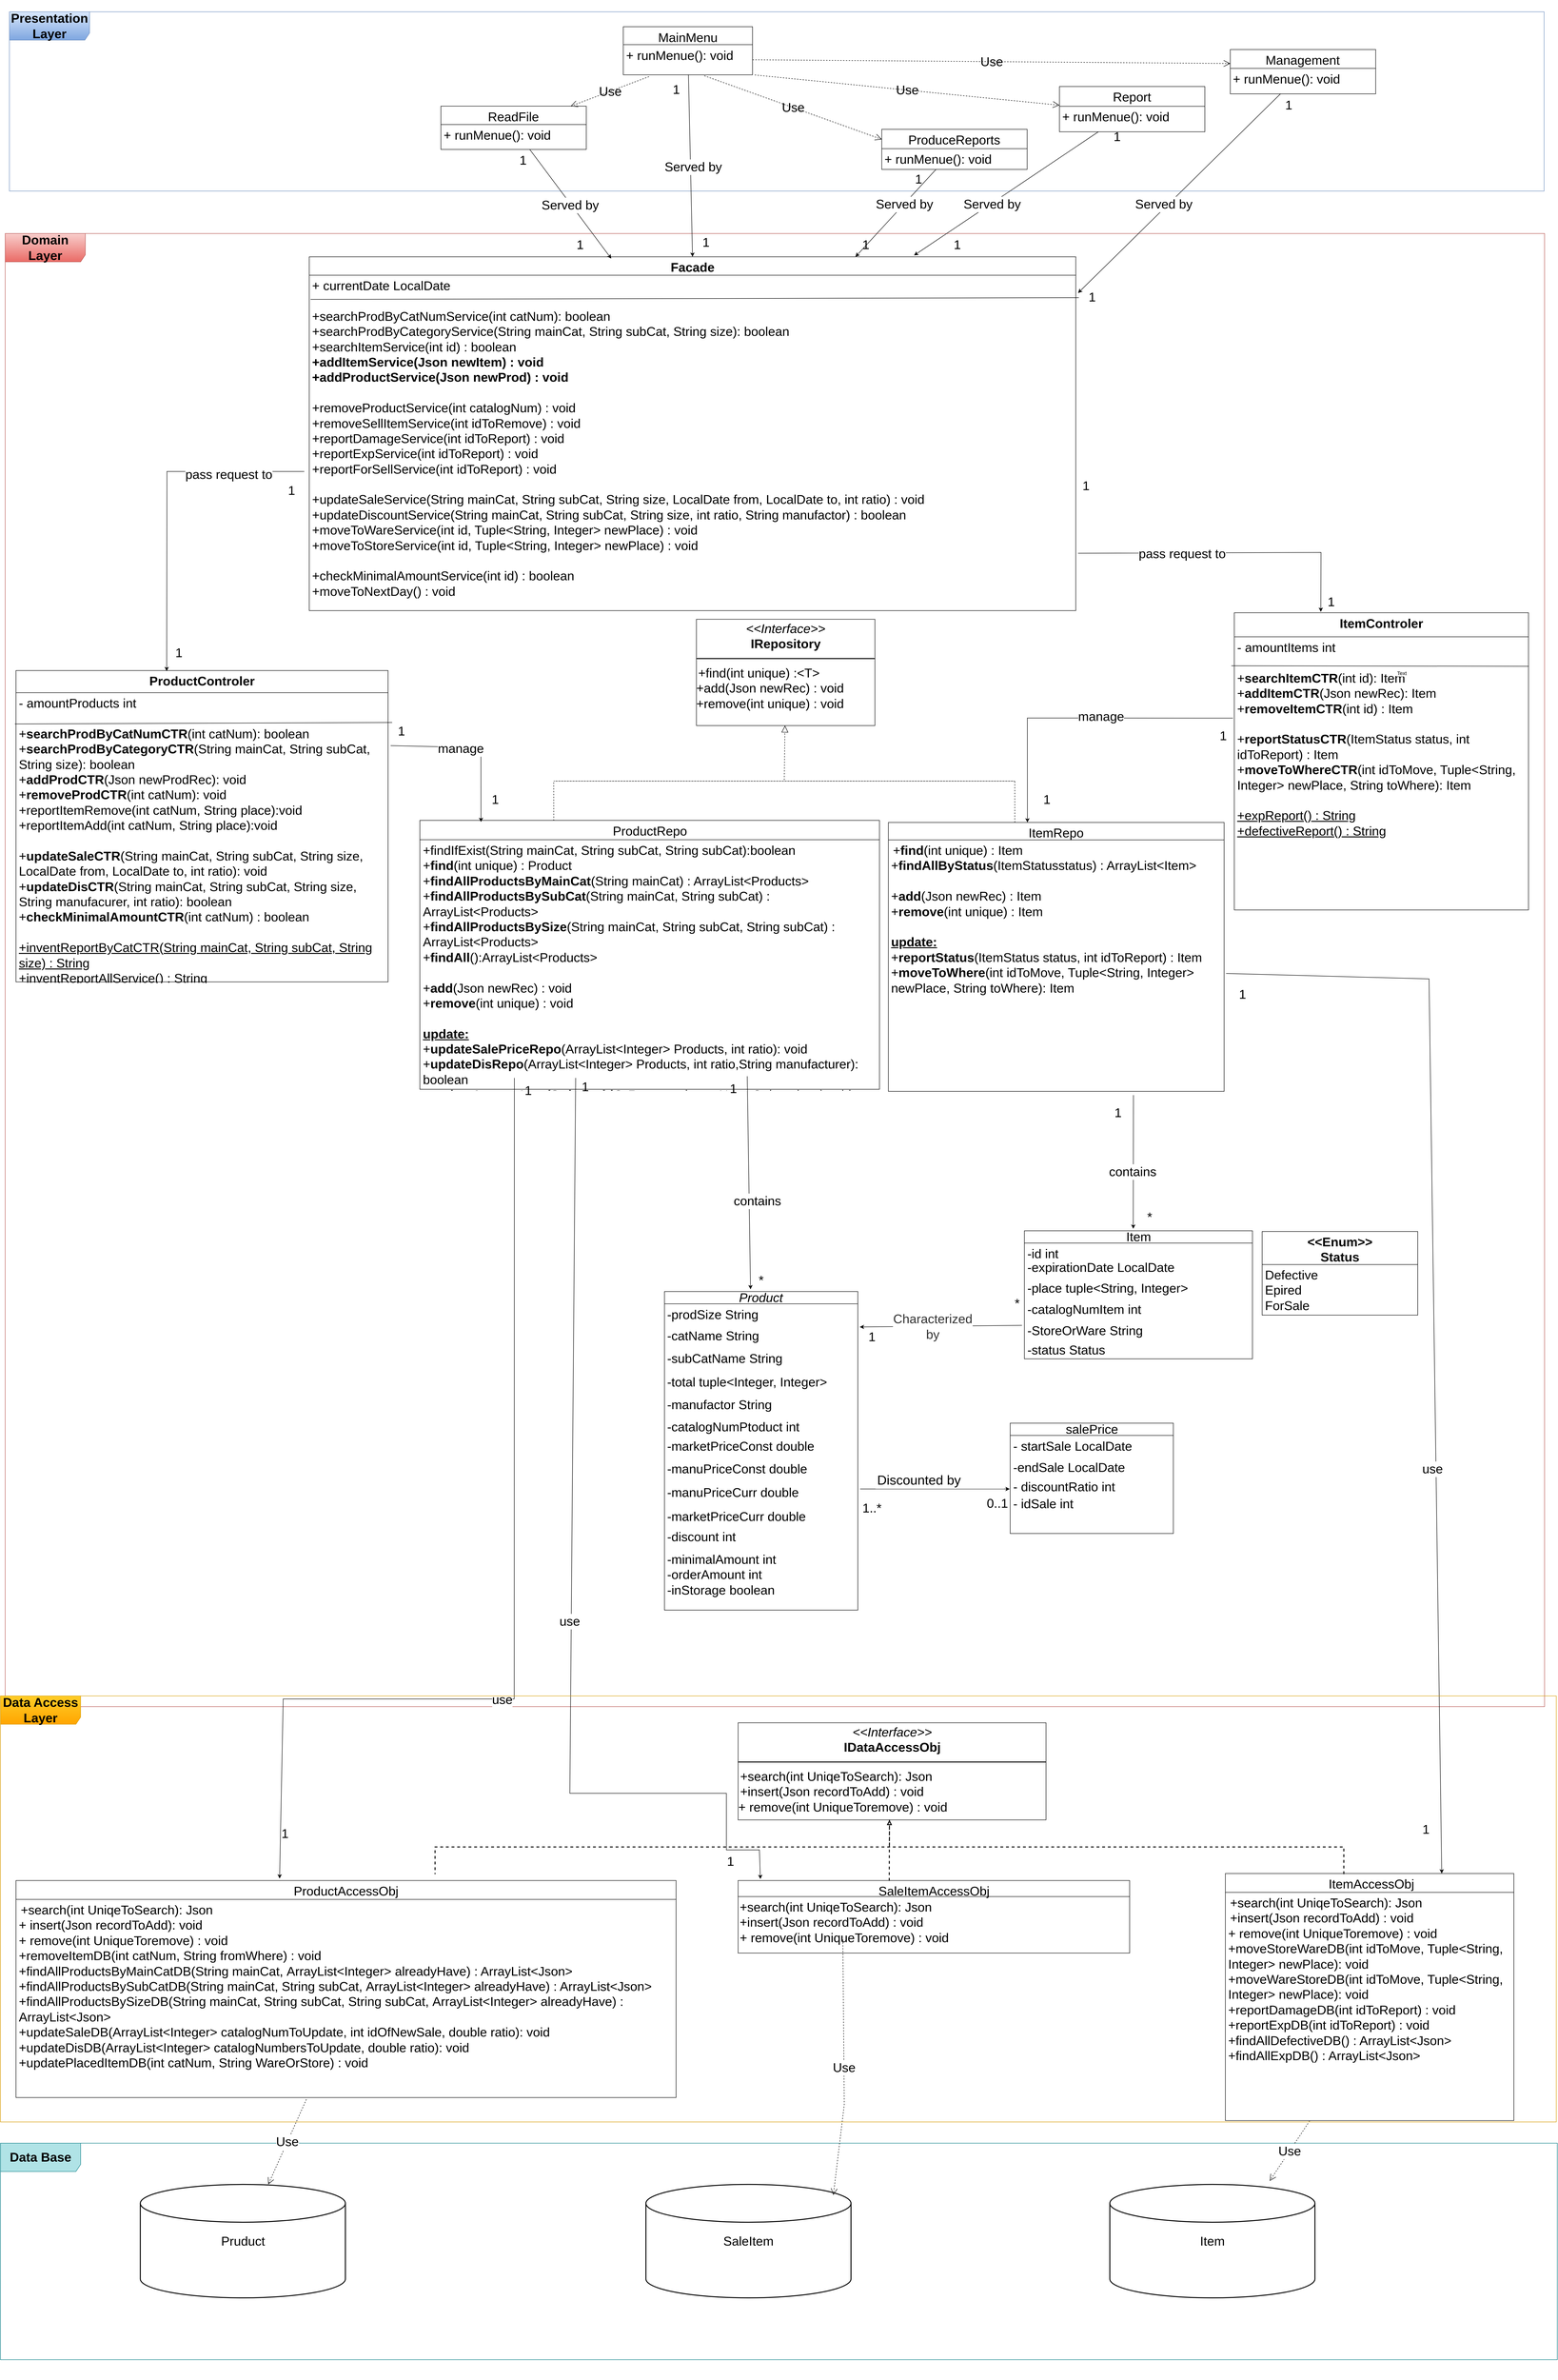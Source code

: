 <mxfile version="24.6.4" type="github">
  <diagram name="‫עמוד-1‬" id="xBLuU2wtgf497_SRaLfK">
    <mxGraphModel dx="2390" dy="-22" grid="1" gridSize="10" guides="1" tooltips="1" connect="1" arrows="1" fold="1" page="1" pageScale="1" pageWidth="827" pageHeight="1169" math="0" shadow="0">
      <root>
        <mxCell id="0" />
        <mxCell id="1" parent="0" />
        <mxCell id="D1ZPYFwKTnbPNE8CXiPq-1" value="" style="group;fontSize=27;fontFamily=Helvetica;" parent="1" vertex="1" connectable="0">
          <mxGeometry x="90" y="2300" width="3265" height="3122.67" as="geometry" />
        </mxCell>
        <mxCell id="D1ZPYFwKTnbPNE8CXiPq-2" value="&lt;p style=&quot;margin: 4px 0px 0px; text-align: center; font-size: 27px;&quot;&gt;&lt;font style=&quot;font-size: 27px;&quot;&gt;&lt;i style=&quot;font-size: 27px;&quot;&gt;&amp;lt;&amp;lt;Interface&amp;gt;&amp;gt;&lt;/i&gt;&lt;br style=&quot;font-size: 27px;&quot;&gt;&lt;b style=&quot;font-size: 27px;&quot;&gt;IRepository&lt;/b&gt;&lt;/font&gt;&lt;/p&gt;&lt;hr style=&quot;border-style: solid; font-size: 27px;&quot;&gt;&lt;p style=&quot;margin: 0px 0px 0px 4px; font-size: 27px;&quot;&gt;&lt;/p&gt;&lt;h1 style=&quot;margin: 0px 0px 0px 4px; font-size: 27px;&quot;&gt;&lt;span style=&quot;font-weight: 400; font-size: 27px;&quot;&gt;+find(int unique) :&amp;lt;T&amp;gt;&lt;/span&gt;&lt;br style=&quot;font-size: 27px;&quot;&gt;&lt;/h1&gt;&lt;div style=&quot;font-size: 27px;&quot;&gt;&lt;font style=&quot;font-size: 27px;&quot;&gt;+add(&lt;/font&gt;&lt;span style=&quot;background-color: initial; font-size: 27px;&quot;&gt;Json newRec) : void&lt;/span&gt;&lt;/div&gt;&lt;div style=&quot;font-size: 27px;&quot;&gt;&lt;span style=&quot;background-color: initial; font-size: 27px;&quot;&gt;+remove(int unique) : void&lt;/span&gt;&lt;/div&gt;" style="verticalAlign=top;align=left;overflow=fill;html=1;whiteSpace=wrap;hachureGap=4;fontFamily=Helvetica;labelBackgroundColor=none;fontSize=27;" parent="D1ZPYFwKTnbPNE8CXiPq-1" vertex="1">
          <mxGeometry x="1466.131" y="817.689" width="378.553" height="225.347" as="geometry" />
        </mxCell>
        <mxCell id="D1ZPYFwKTnbPNE8CXiPq-3" value="" style="endArrow=block;dashed=1;endFill=0;endSize=12;html=1;rounded=0;hachureGap=4;fontFamily=Helvetica;labelBackgroundColor=none;fontColor=default;fontSize=27;" parent="D1ZPYFwKTnbPNE8CXiPq-1" target="D1ZPYFwKTnbPNE8CXiPq-2" edge="1">
          <mxGeometry width="160" relative="1" as="geometry">
            <mxPoint x="1668.156" y="1160.709" as="sourcePoint" />
            <mxPoint x="1652.654" y="1056.184" as="targetPoint" />
            <Array as="points">
              <mxPoint x="1163.421" y="1160.709" />
              <mxPoint x="1794.339" y="1160.709" />
              <mxPoint x="2141.344" y="1160.709" />
              <mxPoint x="1936.296" y="1160.709" />
              <mxPoint x="1652.383" y="1160.709" />
            </Array>
          </mxGeometry>
        </mxCell>
        <mxCell id="D1ZPYFwKTnbPNE8CXiPq-4" value="&lt;span style=&quot;font-size: 27px; font-weight: 400;&quot;&gt;ProductRepo&lt;/span&gt;" style="swimlane;fontStyle=1;align=center;verticalAlign=top;childLayout=stackLayout;horizontal=1;startSize=41;horizontalStack=0;resizeParent=1;resizeParentMax=0;resizeLast=0;collapsible=1;marginBottom=0;whiteSpace=wrap;html=1;hachureGap=4;fontFamily=Helvetica;labelBackgroundColor=none;fontSize=27;" parent="D1ZPYFwKTnbPNE8CXiPq-1" vertex="1">
          <mxGeometry x="879.51" y="1243.95" width="974.86" height="570" as="geometry" />
        </mxCell>
        <mxCell id="D1ZPYFwKTnbPNE8CXiPq-5" value="&lt;div style=&quot;font-size: 27px;&quot;&gt;&lt;div&gt;+findIfExist&lt;span style=&quot;background-color: initial;&quot;&gt;(&lt;/span&gt;&lt;span style=&quot;background-color: initial;&quot;&gt;String mainCat,&amp;nbsp;&lt;/span&gt;&lt;span style=&quot;background-color: initial;&quot;&gt;String subCat,&amp;nbsp;&lt;/span&gt;&lt;span style=&quot;background-color: initial;&quot;&gt;String subCat&lt;/span&gt;&lt;span style=&quot;background-color: initial;&quot;&gt;):boolean&lt;/span&gt;&lt;/div&gt;&lt;div&gt;&lt;span style=&quot;background-color: initial;&quot;&gt;+&lt;b&gt;find&lt;/b&gt;(int unique) : Product&lt;/span&gt;&lt;/div&gt;&lt;div&gt;&lt;span style=&quot;background-color: initial;&quot;&gt;+&lt;/span&gt;&lt;b style=&quot;background-color: initial;&quot;&gt;findAllProductsByMainCat&lt;/b&gt;&lt;span style=&quot;background-color: initial;&quot;&gt;(String mainCat) : ArrayList&amp;lt;Products&amp;gt;&lt;/span&gt;&lt;br&gt;&lt;/div&gt;&lt;div&gt;&lt;div&gt;&lt;span style=&quot;background-color: initial;&quot;&gt;+&lt;b&gt;findAllProductsBySubCat&lt;/b&gt;(&lt;/span&gt;&lt;span style=&quot;background-color: initial;&quot;&gt;String mainCat,&amp;nbsp;&lt;/span&gt;&lt;span style=&quot;background-color: initial;&quot;&gt;String subCat&lt;/span&gt;&lt;span style=&quot;background-color: initial;&quot;&gt;) : ArrayList&amp;lt;Products&amp;gt;&lt;/span&gt;&lt;/div&gt;&lt;div&gt;&lt;div&gt;&lt;span style=&quot;background-color: initial;&quot;&gt;+&lt;b&gt;findAllProductsBySize&lt;/b&gt;(&lt;/span&gt;&lt;span style=&quot;background-color: initial;&quot;&gt;String mainCat,&amp;nbsp;&lt;/span&gt;&lt;span style=&quot;background-color: initial;&quot;&gt;String subCat,&amp;nbsp;&lt;/span&gt;&lt;span style=&quot;background-color: initial;&quot;&gt;String subCat&lt;/span&gt;&lt;span style=&quot;background-color: initial;&quot;&gt;) : ArrayList&amp;lt;Products&amp;gt;&lt;/span&gt;&lt;/div&gt;&lt;div&gt;+&lt;b&gt;findAll&lt;/b&gt;&lt;span style=&quot;background-color: initial;&quot;&gt;(&lt;/span&gt;&lt;span style=&quot;background-color: initial;&quot;&gt;):&lt;/span&gt;&lt;span style=&quot;background-color: initial;&quot;&gt;ArrayList&amp;lt;Products&amp;gt;&lt;/span&gt;&lt;/div&gt;&lt;/div&gt;&lt;/div&gt;&lt;div&gt;&lt;br&gt;&lt;/div&gt;&lt;div&gt;&lt;font style=&quot;background-color: initial;&quot;&gt;+&lt;b&gt;add&lt;/b&gt;(&lt;/font&gt;&lt;span style=&quot;background-color: initial;&quot;&gt;Json newRec) : void&lt;/span&gt;&lt;/div&gt;&lt;div style=&quot;font-size: 27px;&quot;&gt;&lt;span style=&quot;background-color: initial;&quot;&gt;+&lt;/span&gt;&lt;b style=&quot;background-color: initial;&quot;&gt;remove&lt;/b&gt;&lt;span style=&quot;background-color: initial;&quot;&gt;(int unique) : void&lt;/span&gt;&lt;/div&gt;&lt;div style=&quot;font-size: 27px;&quot;&gt;&lt;span style=&quot;background-color: initial;&quot;&gt;&lt;br&gt;&lt;/span&gt;&lt;/div&gt;&lt;div style=&quot;font-size: 27px;&quot;&gt;&lt;span style=&quot;background-color: initial;&quot;&gt;&lt;u&gt;&lt;b&gt;update:&lt;/b&gt;&lt;/u&gt;&lt;/span&gt;&lt;/div&gt;&lt;div style=&quot;font-size: 27px;&quot;&gt;&lt;div style=&quot;font-size: 27px;&quot;&gt;&lt;span style=&quot;background-color: initial; font-size: 27px;&quot;&gt;+&lt;b&gt;updateSalePriceRepo&lt;/b&gt;(ArrayList&amp;lt;Integer&amp;gt;&amp;nbsp;&lt;/span&gt;Products&lt;span style=&quot;background-color: initial; font-size: 27px;&quot;&gt;, int ratio&lt;/span&gt;&lt;span style=&quot;background-color: initial;&quot;&gt;): void&lt;/span&gt;&lt;/div&gt;&lt;/div&gt;&lt;/div&gt;&lt;div style=&quot;font-size: 27px;&quot;&gt;&lt;font style=&quot;font-size: 27px;&quot;&gt;+&lt;b&gt;updateDisRepo&lt;/b&gt;(&lt;/font&gt;&lt;span style=&quot;background-color: initial; font-size: 27px;&quot;&gt;ArrayList&amp;lt;Integer&amp;gt; Products, int ratio,String manufacturer): boolean&lt;/span&gt;&lt;/div&gt;&lt;div style=&quot;font-size: 27px;&quot;&gt;&lt;span style=&quot;background-color: initial; font-size: 27px;&quot;&gt;+&lt;b&gt;updateAmountItem(String addOrRemove,&amp;nbsp;&lt;/b&gt;&lt;/span&gt;&lt;span style=&quot;background-color: initial;&quot;&gt;int catNum,&amp;nbsp;&lt;/span&gt;&lt;span style=&quot;background-color: initial;&quot;&gt;String place):void&lt;/span&gt;&lt;/div&gt;&lt;div style=&quot;font-size: 27px;&quot;&gt;&lt;span style=&quot;background-color: initial; font-size: 27px;&quot;&gt;&lt;br&gt;&lt;/span&gt;&lt;/div&gt;&lt;div style=&quot;font-size: 27px;&quot;&gt;&lt;div&gt;&lt;font style=&quot;background-color: initial;&quot;&gt;&lt;u&gt;&lt;span style=&quot;background-color: initial;&quot;&gt;+insertSaleRepo(salePrice newSale&lt;/span&gt;&lt;span style=&quot;background-color: initial;&quot;&gt;): void&lt;/span&gt;&lt;/u&gt;&lt;/font&gt;&lt;/div&gt;&lt;/div&gt;&lt;div style=&quot;font-size: 27px;&quot;&gt;&lt;div style=&quot;font-size: 27px;&quot;&gt;&lt;u&gt;+updatePlacedItemRepo(int catNum, String WareOrStore) : void&lt;br style=&quot;font-size: 27px;&quot;&gt;&lt;/u&gt;&lt;/div&gt;&lt;div style=&quot;font-size: 27px;&quot;&gt;&lt;div style=&quot;font-size: 27px;&quot;&gt;&lt;u&gt;+removeItemRepo(int catNum, String fromWhere) : void&lt;/u&gt;&lt;/div&gt;&lt;div style=&quot;font-size: 27px;&quot;&gt;&lt;br style=&quot;font-size: 27px;&quot;&gt;&lt;/div&gt;&lt;/div&gt;&lt;/div&gt;" style="text;strokeColor=none;fillColor=none;align=left;verticalAlign=top;spacingLeft=4;spacingRight=4;overflow=hidden;rotatable=0;points=[[0,0.5],[1,0.5]];portConstraint=eastwest;whiteSpace=wrap;html=1;fontFamily=Helvetica;labelBackgroundColor=none;fontSize=27;" parent="D1ZPYFwKTnbPNE8CXiPq-4" vertex="1">
          <mxGeometry y="41" width="974.86" height="529" as="geometry" />
        </mxCell>
        <mxCell id="D1ZPYFwKTnbPNE8CXiPq-6" value="" style="edgeStyle=none;orthogonalLoop=1;jettySize=auto;html=1;rounded=0;dashed=1;startArrow=none;startFill=0;endArrow=none;endFill=0;fontSize=27;fontFamily=Helvetica;" parent="D1ZPYFwKTnbPNE8CXiPq-1" edge="1">
          <mxGeometry width="80" relative="1" as="geometry">
            <mxPoint x="1163.546" y="1244.678" as="sourcePoint" />
            <mxPoint x="1163.421" y="1160.709" as="targetPoint" />
            <Array as="points" />
          </mxGeometry>
        </mxCell>
        <mxCell id="D1ZPYFwKTnbPNE8CXiPq-7" value="&lt;font style=&quot;font-size: 27px;&quot;&gt;&lt;span style=&quot;font-size: 27px; font-weight: 400;&quot;&gt;ItemRepo&lt;/span&gt;&lt;/font&gt;" style="swimlane;fontStyle=1;align=center;verticalAlign=top;childLayout=stackLayout;horizontal=1;startSize=37;horizontalStack=0;resizeParent=1;resizeParentMax=0;resizeLast=0;collapsible=1;marginBottom=0;whiteSpace=wrap;html=1;hachureGap=4;fontFamily=Helvetica;labelBackgroundColor=none;fontSize=27;" parent="D1ZPYFwKTnbPNE8CXiPq-1" vertex="1">
          <mxGeometry x="1873.205" y="1248.424" width="712.12" height="570" as="geometry" />
        </mxCell>
        <mxCell id="D1ZPYFwKTnbPNE8CXiPq-8" value="&lt;div style=&quot;font-size: 27px;&quot;&gt;&lt;h1 style=&quot;margin: 0px 0px 0px 4px; font-size: 27px;&quot;&gt;&lt;span style=&quot;font-weight: 400; font-size: 27px;&quot;&gt;+&lt;/span&gt;&lt;span style=&quot;font-size: 27px;&quot;&gt;find&lt;/span&gt;&lt;span style=&quot;font-weight: 400; font-size: 27px;&quot;&gt;(int unique) : Item&lt;/span&gt;&lt;/h1&gt;&lt;div&gt;&lt;span style=&quot;background-color: initial;&quot;&gt;+&lt;/span&gt;&lt;b style=&quot;background-color: initial;&quot;&gt;findAllByStatus&lt;/b&gt;&lt;span style=&quot;background-color: initial;&quot;&gt;(&lt;/span&gt;&lt;span style=&quot;background-color: initial;&quot;&gt;ItemStatus&lt;/span&gt;&lt;span style=&quot;background-color: initial;&quot;&gt;status) : ArrayList&amp;lt;Item&amp;gt;&lt;/span&gt;&lt;span style=&quot;font-weight: 400; font-size: 27px;&quot;&gt;&lt;br&gt;&lt;/span&gt;&lt;/div&gt;&lt;div&gt;&lt;span style=&quot;background-color: initial;&quot;&gt;&lt;br&gt;&lt;/span&gt;&lt;/div&gt;&lt;div style=&quot;font-size: 27px;&quot;&gt;&lt;font style=&quot;background-color: initial; font-size: 27px;&quot;&gt;+&lt;b&gt;add&lt;/b&gt;(&lt;/font&gt;&lt;span style=&quot;background-color: initial; font-size: 27px;&quot;&gt;Json newRec) :&amp;nbsp;&lt;/span&gt;&lt;span style=&quot;background-color: initial;&quot;&gt;Item&lt;/span&gt;&lt;/div&gt;&lt;div style=&quot;font-size: 27px;&quot;&gt;+&lt;b&gt;remove&lt;/b&gt;(int unique) :&amp;nbsp;&lt;span style=&quot;background-color: initial;&quot;&gt;Item&lt;/span&gt;&lt;/div&gt;&lt;div style=&quot;font-size: 27px;&quot;&gt;&lt;div&gt;&lt;br&gt;&lt;/div&gt;&lt;/div&gt;&lt;div style=&quot;font-size: 27px;&quot;&gt;&lt;div&gt;&lt;span style=&quot;background-color: initial;&quot;&gt;&lt;b&gt;&lt;u&gt;update:&lt;/u&gt;&lt;/b&gt;&lt;/span&gt;&lt;/div&gt;&lt;div&gt;&lt;span style=&quot;background-color: initial;&quot;&gt;+&lt;b&gt;reportStatus&lt;/b&gt;(ItemStatus&amp;nbsp;&lt;/span&gt;&lt;span style=&quot;background-color: initial;&quot;&gt;status, int idToReport&lt;/span&gt;&lt;span style=&quot;background-color: initial;&quot;&gt;) :&amp;nbsp;&lt;/span&gt;&lt;span style=&quot;background-color: initial;&quot;&gt;Item&lt;/span&gt;&lt;/div&gt;&lt;div&gt;&lt;/div&gt;&lt;/div&gt;&lt;div style=&quot;font-size: 27px;&quot;&gt;&lt;span style=&quot;background-color: initial;&quot;&gt;+&lt;/span&gt;&lt;b style=&quot;background-color: initial;&quot;&gt;moveToWhere&lt;/b&gt;&lt;span style=&quot;background-color: initial;&quot;&gt;(int idToMove, Tuple&amp;lt;String, Integer&amp;gt; newPlace,&amp;nbsp;&lt;/span&gt;&lt;span style=&quot;background-color: initial;&quot;&gt;String toWhere&lt;/span&gt;&lt;span style=&quot;background-color: initial;&quot;&gt;):&amp;nbsp;&lt;/span&gt;&lt;span style=&quot;background-color: initial;&quot;&gt;Item&lt;/span&gt;&lt;/div&gt;&lt;/div&gt;" style="text;strokeColor=none;fillColor=none;align=left;verticalAlign=top;spacingLeft=4;spacingRight=4;overflow=hidden;rotatable=0;points=[[0,0.5],[1,0.5]];portConstraint=eastwest;whiteSpace=wrap;html=1;fontFamily=Helvetica;labelBackgroundColor=none;fontSize=27;" parent="D1ZPYFwKTnbPNE8CXiPq-7" vertex="1">
          <mxGeometry y="37" width="712.12" height="533" as="geometry" />
        </mxCell>
        <mxCell id="D1ZPYFwKTnbPNE8CXiPq-11" value="ProductControler" style="swimlane;fontStyle=1;align=center;verticalAlign=top;childLayout=stackLayout;horizontal=1;startSize=47;horizontalStack=0;resizeParent=1;resizeParentMax=0;resizeLast=0;collapsible=1;marginBottom=0;whiteSpace=wrap;html=1;fontSize=27;fontFamily=Helvetica;" parent="D1ZPYFwKTnbPNE8CXiPq-1" vertex="1">
          <mxGeometry x="22.917" y="926.328" width="789.17" height="660" as="geometry" />
        </mxCell>
        <mxCell id="D1ZPYFwKTnbPNE8CXiPq-150" value="" style="endArrow=none;html=1;rounded=0;entryX=1.011;entryY=0.103;entryDx=0;entryDy=0;entryPerimeter=0;" parent="D1ZPYFwKTnbPNE8CXiPq-11" target="D1ZPYFwKTnbPNE8CXiPq-12" edge="1">
          <mxGeometry width="50" height="50" relative="1" as="geometry">
            <mxPoint x="-2.357" y="113.342" as="sourcePoint" />
            <mxPoint x="791.519" y="120.642" as="targetPoint" />
          </mxGeometry>
        </mxCell>
        <mxCell id="D1ZPYFwKTnbPNE8CXiPq-12" value="&lt;div style=&quot;font-size: 27px;&quot;&gt;&lt;font style=&quot;font-size: 27px;&quot;&gt;&lt;span style=&quot;background-color: initial;&quot;&gt;- amountProducts int&lt;/span&gt;&lt;/font&gt;&lt;/div&gt;&lt;div style=&quot;font-size: 27px;&quot;&gt;&lt;br&gt;&lt;/div&gt;&lt;div style=&quot;font-size: 27px;&quot;&gt;&lt;font style=&quot;font-size: 27px;&quot;&gt;+&lt;b&gt;searchProdByCatNumCTR&lt;/b&gt;(int catNum): boolean&lt;/font&gt;&lt;/div&gt;&lt;div style=&quot;font-size: 27px;&quot;&gt;&lt;font style=&quot;font-size: 27px;&quot;&gt;&lt;div&gt;+&lt;b&gt;searchProdByCategoryCTR&lt;/b&gt;(&lt;span style=&quot;background-color: initial;&quot;&gt;String mainCat, String subCat, String size&lt;/span&gt;&lt;span style=&quot;background-color: initial;&quot;&gt;): boolean&lt;/span&gt;&lt;/div&gt;&lt;div&gt;&lt;div&gt;&lt;span style=&quot;background-color: initial;&quot;&gt;+&lt;b&gt;addProdCTR&lt;/b&gt;(Json&amp;nbsp;&lt;/span&gt;&lt;span style=&quot;background-color: initial;&quot;&gt;newProdRec&lt;/span&gt;&lt;span style=&quot;background-color: initial;&quot;&gt;): void&lt;/span&gt;&lt;br&gt;&lt;/div&gt;&lt;/div&gt;&lt;/font&gt;&lt;/div&gt;&lt;div style=&quot;font-size: 27px;&quot;&gt;&lt;span style=&quot;background-color: initial; font-size: 27px;&quot;&gt;+&lt;b&gt;removeProdCTR&lt;/b&gt;(int catNum): void&lt;/span&gt;&lt;br style=&quot;font-size: 27px;&quot;&gt;&lt;/div&gt;&lt;div style=&quot;font-size: 27px;&quot;&gt;&lt;span style=&quot;background-color: initial; font-size: 27px;&quot;&gt;+reportItemRemove(int catNum,&amp;nbsp;&lt;/span&gt;&lt;span style=&quot;background-color: initial;&quot;&gt;String place&lt;/span&gt;&lt;span style=&quot;background-color: initial;&quot;&gt;):void&lt;/span&gt;&lt;/div&gt;&lt;div style=&quot;font-size: 27px;&quot;&gt;&lt;div&gt;&lt;span style=&quot;background-color: initial;&quot;&gt;+reportItemAdd(int catNum, String place):void&lt;/span&gt;&lt;/div&gt;&lt;div&gt;&lt;span style=&quot;background-color: initial;&quot;&gt;&lt;br&gt;&lt;/span&gt;&lt;/div&gt;&lt;/div&gt;&lt;div style=&quot;font-size: 27px;&quot;&gt;&lt;span style=&quot;background-color: initial;&quot;&gt;+&lt;b&gt;updateSaleCTR&lt;/b&gt;(String mainCat, String subCat, String size, LocalDate from, LocalDate to, int ratio): void&lt;/span&gt;&lt;br&gt;&lt;/div&gt;&lt;div style=&quot;font-size: 27px;&quot;&gt;&lt;font style=&quot;background-color: initial; font-size: 27px;&quot;&gt;&lt;span style=&quot;background-color: initial; font-size: 27px;&quot;&gt;+&lt;b&gt;updateDisCTR&lt;/b&gt;(&lt;/span&gt;&lt;/font&gt;&lt;span style=&quot;background-color: initial; font-size: 27px;&quot;&gt;String mainCat, String subCat, String size, String manufacurer, int ratio):&amp;nbsp;&lt;/span&gt;&lt;span style=&quot;background-color: initial;&quot;&gt;boolean&lt;/span&gt;&lt;/div&gt;&lt;div style=&quot;font-size: 27px;&quot;&gt;&lt;div&gt;&lt;span style=&quot;background-color: initial;&quot;&gt;+&lt;b&gt;checkMinimalAmount&lt;/b&gt;&lt;/span&gt;&lt;span style=&quot;background-color: initial;&quot;&gt;&lt;b&gt;CTR&lt;/b&gt;&lt;/span&gt;&lt;span style=&quot;background-color: initial;&quot;&gt;(int catNum) : boolean&lt;/span&gt;&lt;span style=&quot;background-color: initial;&quot;&gt;&lt;br&gt;&lt;/span&gt;&lt;/div&gt;&lt;div&gt;&lt;span style=&quot;background-color: initial;&quot;&gt;&lt;br&gt;&lt;/span&gt;&lt;/div&gt;&lt;/div&gt;&lt;div style=&quot;font-size: 27px;&quot;&gt;&lt;u&gt;&lt;span style=&quot;background-color: initial;&quot;&gt;+inventReportByCatCTR(&lt;/span&gt;&lt;span style=&quot;background-color: initial;&quot;&gt;String mainCat, String subCat, String size) : String&lt;/span&gt;&lt;br&gt;&lt;/u&gt;&lt;/div&gt;&lt;div style=&quot;font-size: 27px;&quot;&gt;&lt;div&gt;&lt;u&gt;&lt;span style=&quot;background-color: initial;&quot;&gt;+inventReportAllService(&lt;/span&gt;&lt;span style=&quot;background-color: initial;&quot;&gt;) : String&lt;/span&gt;&lt;/u&gt;&lt;/div&gt;&lt;/div&gt;&lt;div style=&quot;font-size: 27px;&quot;&gt;&lt;div&gt;&lt;u&gt;&lt;span style=&quot;background-color: initial;&quot;&gt;+shortageReportCTR(&lt;/span&gt;&lt;span style=&quot;background-color: initial;&quot;&gt;) : String&lt;/span&gt;&lt;/u&gt;&lt;/div&gt;&lt;/div&gt;&lt;div style=&quot;font-size: 27px;&quot;&gt;&lt;br&gt;&lt;/div&gt;" style="text;strokeColor=none;fillColor=none;align=left;verticalAlign=top;spacingLeft=4;spacingRight=4;overflow=hidden;rotatable=0;points=[[0,0.5],[1,0.5]];portConstraint=eastwest;whiteSpace=wrap;html=1;fontSize=27;fontFamily=Helvetica;" parent="D1ZPYFwKTnbPNE8CXiPq-11" vertex="1">
          <mxGeometry y="47" width="789.17" height="613" as="geometry" />
        </mxCell>
        <mxCell id="D1ZPYFwKTnbPNE8CXiPq-13" value="ItemControler" style="swimlane;fontStyle=1;align=center;verticalAlign=top;childLayout=stackLayout;horizontal=1;startSize=51;horizontalStack=0;resizeParent=1;resizeParentMax=0;resizeLast=0;collapsible=1;marginBottom=0;whiteSpace=wrap;html=1;fontSize=27;fontFamily=Helvetica;" parent="D1ZPYFwKTnbPNE8CXiPq-1" vertex="1">
          <mxGeometry x="2606.961" y="803.886" width="623.98" height="630" as="geometry" />
        </mxCell>
        <mxCell id="D1ZPYFwKTnbPNE8CXiPq-14" value="&lt;div style=&quot;font-size: 27px;&quot;&gt;&lt;div&gt;&lt;span style=&quot;background-color: initial;&quot;&gt;- amountItems int&lt;/span&gt;&lt;/div&gt;&lt;div&gt;&lt;span style=&quot;background-color: initial;&quot;&gt;&lt;br&gt;&lt;/span&gt;&lt;/div&gt;&lt;/div&gt;&lt;div style=&quot;font-size: 27px;&quot;&gt;+&lt;b&gt;searchItemCTR&lt;/b&gt;(int id): Item&lt;/div&gt;+&lt;b&gt;addItemCTR&lt;/b&gt;(Json newRec): Item&lt;div&gt;&lt;div&gt;&lt;span style=&quot;background-color: initial;&quot;&gt;+&lt;b&gt;remove&lt;/b&gt;&lt;/span&gt;&lt;b style=&quot;background-color: initial;&quot;&gt;ItemCTR&lt;/b&gt;&lt;span style=&quot;background-color: initial;&quot;&gt;(int id) :&amp;nbsp;&lt;/span&gt;&lt;span style=&quot;background-color: initial;&quot;&gt;Item&lt;/span&gt;&lt;br&gt;&lt;/div&gt;&lt;div&gt;&lt;span style=&quot;background-color: initial;&quot;&gt;&lt;br&gt;&lt;/span&gt;&lt;/div&gt;&lt;div&gt;&lt;span style=&quot;background-color: initial;&quot;&gt;+&lt;/span&gt;&lt;b style=&quot;background-color: initial;&quot;&gt;reportStatusCTR&lt;/b&gt;&lt;span style=&quot;background-color: initial;&quot;&gt;(ItemStatus status, int idToReport) :&amp;nbsp;&lt;/span&gt;&lt;span style=&quot;background-color: initial;&quot;&gt;Item&lt;/span&gt;&lt;span style=&quot;background-color: initial;&quot;&gt;&lt;br&gt;&lt;/span&gt;&lt;/div&gt;&lt;div&gt;&lt;div&gt;&lt;/div&gt;&lt;/div&gt;&lt;div&gt;&lt;div style=&quot;&quot;&gt;&lt;div style=&quot;font-size: 27px;&quot;&gt;+&lt;b&gt;moveToWhereCTR&lt;/b&gt;(int idToMove, Tuple&amp;lt;String, Integer&amp;gt; newPlace, String toWhere):&amp;nbsp;&lt;span style=&quot;background-color: initial;&quot;&gt;Item&lt;/span&gt;&lt;/div&gt;&lt;div style=&quot;&quot;&gt;&lt;div style=&quot;&quot;&gt;&lt;div style=&quot;&quot;&gt;&lt;div style=&quot;&quot;&gt;&lt;div style=&quot;&quot;&gt;&lt;br&gt;&lt;/div&gt;&lt;/div&gt;&lt;/div&gt;&lt;/div&gt;&lt;/div&gt;&lt;div style=&quot;font-size: 27px;&quot;&gt;&lt;span style=&quot;font-size: 27px; background-color: initial;&quot;&gt;&lt;u&gt;+expReport() : String&lt;/u&gt;&lt;/span&gt;&lt;/div&gt;&lt;div style=&quot;font-size: 27px;&quot;&gt;&lt;span style=&quot;font-size: 27px;&quot;&gt;&lt;u&gt;+defectiveReport() : String&lt;/u&gt;&lt;/span&gt;&lt;span style=&quot;font-size: 27px; background-color: initial;&quot;&gt;&lt;br style=&quot;font-size: 27px;&quot;&gt;&lt;/span&gt;&lt;/div&gt;&lt;/div&gt;&lt;/div&gt;&lt;/div&gt;" style="text;strokeColor=none;fillColor=none;align=left;verticalAlign=top;spacingLeft=4;spacingRight=4;overflow=hidden;rotatable=0;points=[[0,0.5],[1,0.5]];portConstraint=eastwest;whiteSpace=wrap;html=1;fontSize=27;fontFamily=Helvetica;" parent="D1ZPYFwKTnbPNE8CXiPq-13" vertex="1">
          <mxGeometry y="51" width="623.98" height="579" as="geometry" />
        </mxCell>
        <mxCell id="oZDlmrEbyIYuBG-vmQe6-4" value="" style="endArrow=none;html=1;rounded=0;entryX=1.001;entryY=0.108;entryDx=0;entryDy=0;entryPerimeter=0;exitX=-0.01;exitY=0.106;exitDx=0;exitDy=0;exitPerimeter=0;" edge="1" parent="D1ZPYFwKTnbPNE8CXiPq-13" source="D1ZPYFwKTnbPNE8CXiPq-14" target="D1ZPYFwKTnbPNE8CXiPq-14">
          <mxGeometry width="50" height="50" relative="1" as="geometry">
            <mxPoint x="-1747.961" y="395.784" as="sourcePoint" />
            <mxPoint x="-1697.961" y="345.784" as="targetPoint" />
          </mxGeometry>
        </mxCell>
        <mxCell id="oZDlmrEbyIYuBG-vmQe6-6" value="Text" style="edgeLabel;html=1;align=center;verticalAlign=middle;resizable=0;points=[];" vertex="1" connectable="0" parent="oZDlmrEbyIYuBG-vmQe6-4">
          <mxGeometry x="0.15" y="-15" relative="1" as="geometry">
            <mxPoint x="-1" as="offset" />
          </mxGeometry>
        </mxCell>
        <mxCell id="D1ZPYFwKTnbPNE8CXiPq-15" style="edgeStyle=none;rounded=0;orthogonalLoop=1;jettySize=auto;html=1;fontSize=27;fontFamily=Helvetica;" parent="D1ZPYFwKTnbPNE8CXiPq-1" edge="1">
          <mxGeometry relative="1" as="geometry">
            <mxPoint x="2604.059" y="1027.281" as="sourcePoint" />
            <mxPoint x="2168.158" y="1248.425" as="targetPoint" />
            <Array as="points">
              <mxPoint x="2168.002" y="1026.94" />
            </Array>
          </mxGeometry>
        </mxCell>
        <mxCell id="D1ZPYFwKTnbPNE8CXiPq-16" value="&lt;font style=&quot;font-size: 27px;&quot;&gt;manage&lt;/font&gt;" style="edgeLabel;html=1;align=center;verticalAlign=middle;resizable=0;points=[];fontSize=27;fontFamily=Helvetica;" parent="D1ZPYFwKTnbPNE8CXiPq-15" vertex="1" connectable="0">
          <mxGeometry x="-0.148" y="-3" relative="1" as="geometry">
            <mxPoint as="offset" />
          </mxGeometry>
        </mxCell>
        <mxCell id="D1ZPYFwKTnbPNE8CXiPq-17" value="&lt;h2 style=&quot;font-size: 27px;&quot;&gt;Domain Layer&lt;/h2&gt;" style="shape=umlFrame;whiteSpace=wrap;html=1;pointerEvents=0;width=170;height=60;fontFamily=Helvetica;labelBackgroundColor=none;fillColor=#f8cecc;strokeColor=#b85450;fontSize=27;gradientColor=#ea6b66;" parent="D1ZPYFwKTnbPNE8CXiPq-1" vertex="1">
          <mxGeometry width="3265" height="3122.67" as="geometry" />
        </mxCell>
        <mxCell id="D1ZPYFwKTnbPNE8CXiPq-18" value="" style="edgeStyle=none;orthogonalLoop=1;jettySize=auto;html=1;rounded=0;dashed=1;startArrow=none;startFill=0;endArrow=none;endFill=0;fontSize=27;fontFamily=Helvetica;" parent="D1ZPYFwKTnbPNE8CXiPq-1" edge="1">
          <mxGeometry width="80" relative="1" as="geometry">
            <mxPoint x="2141.344" y="1248.425" as="sourcePoint" />
            <mxPoint x="2141.344" y="1160.709" as="targetPoint" />
            <Array as="points" />
          </mxGeometry>
        </mxCell>
        <mxCell id="D1ZPYFwKTnbPNE8CXiPq-19" value="salePrice" style="swimlane;fontStyle=0;childLayout=stackLayout;horizontal=1;startSize=26;fillColor=none;horizontalStack=0;resizeParent=1;resizeParentMax=0;resizeLast=0;collapsible=1;marginBottom=0;whiteSpace=wrap;html=1;fontSize=27;fontFamily=Helvetica;" parent="D1ZPYFwKTnbPNE8CXiPq-1" vertex="1">
          <mxGeometry x="2131.612" y="2521.745" width="346.06" height="233.847" as="geometry" />
        </mxCell>
        <mxCell id="D1ZPYFwKTnbPNE8CXiPq-20" value="- startSale LocalDate" style="text;strokeColor=none;fillColor=none;align=left;verticalAlign=top;spacingLeft=4;spacingRight=4;overflow=hidden;rotatable=0;points=[[0,0.5],[1,0.5]];portConstraint=eastwest;whiteSpace=wrap;html=1;fontSize=27;fontFamily=Helvetica;" parent="D1ZPYFwKTnbPNE8CXiPq-19" vertex="1">
          <mxGeometry y="26" width="346.06" height="45" as="geometry" />
        </mxCell>
        <mxCell id="D1ZPYFwKTnbPNE8CXiPq-21" value="-endSale LocalDate" style="text;strokeColor=none;fillColor=none;align=left;verticalAlign=top;spacingLeft=4;spacingRight=4;overflow=hidden;rotatable=0;points=[[0,0.5],[1,0.5]];portConstraint=eastwest;whiteSpace=wrap;html=1;fontSize=27;fontFamily=Helvetica;" parent="D1ZPYFwKTnbPNE8CXiPq-19" vertex="1">
          <mxGeometry y="71" width="346.06" height="41" as="geometry" />
        </mxCell>
        <mxCell id="D1ZPYFwKTnbPNE8CXiPq-22" value="- discountRatio int" style="text;strokeColor=none;fillColor=none;align=left;verticalAlign=top;spacingLeft=4;spacingRight=4;overflow=hidden;rotatable=0;points=[[0,0.5],[1,0.5]];portConstraint=eastwest;whiteSpace=wrap;html=1;fontSize=27;fontFamily=Helvetica;" parent="D1ZPYFwKTnbPNE8CXiPq-19" vertex="1">
          <mxGeometry y="112" width="346.06" height="36" as="geometry" />
        </mxCell>
        <mxCell id="D1ZPYFwKTnbPNE8CXiPq-23" value="- idSale int" style="text;strokeColor=none;fillColor=none;align=left;verticalAlign=top;spacingLeft=4;spacingRight=4;overflow=hidden;rotatable=0;points=[[0,0.5],[1,0.5]];portConstraint=eastwest;whiteSpace=wrap;html=1;fontSize=27;fontFamily=Helvetica;" parent="D1ZPYFwKTnbPNE8CXiPq-19" vertex="1">
          <mxGeometry y="148" width="346.06" height="85.847" as="geometry" />
        </mxCell>
        <mxCell id="D1ZPYFwKTnbPNE8CXiPq-27" value="Facade" style="swimlane;fontStyle=1;align=center;verticalAlign=top;childLayout=stackLayout;horizontal=1;startSize=39;horizontalStack=0;resizeParent=1;resizeParentMax=0;resizeLast=0;collapsible=1;marginBottom=0;whiteSpace=wrap;html=1;fontSize=27;fontFamily=Helvetica;" parent="D1ZPYFwKTnbPNE8CXiPq-1" vertex="1">
          <mxGeometry x="644.94" y="49.38" width="1625.78" height="750" as="geometry" />
        </mxCell>
        <mxCell id="oZDlmrEbyIYuBG-vmQe6-3" value="" style="endArrow=none;html=1;rounded=0;entryX=1.004;entryY=0.067;entryDx=0;entryDy=0;entryPerimeter=0;" edge="1" parent="D1ZPYFwKTnbPNE8CXiPq-27" target="D1ZPYFwKTnbPNE8CXiPq-28">
          <mxGeometry width="50" height="50" relative="1" as="geometry">
            <mxPoint x="2.66" y="90.29" as="sourcePoint" />
            <mxPoint x="796.577" y="97.948" as="targetPoint" />
          </mxGeometry>
        </mxCell>
        <mxCell id="D1ZPYFwKTnbPNE8CXiPq-28" value="&lt;div style=&quot;font-size: 27px;&quot;&gt;+ currentDate LocalDate&lt;span style=&quot;background-color: initial;&quot;&gt;&lt;br&gt;&lt;/span&gt;&lt;/div&gt;&lt;div&gt;&lt;br&gt;&lt;/div&gt;&lt;div style=&quot;font-size: 27px;&quot;&gt;&lt;span style=&quot;background-color: initial;&quot;&gt;+searchProdByCatNum&lt;/span&gt;&lt;span style=&quot;background-color: initial;&quot;&gt;Service&lt;/span&gt;&lt;span style=&quot;background-color: initial;&quot;&gt;(int catNum): boolean&lt;/span&gt;&lt;br&gt;&lt;/div&gt;&lt;div style=&quot;font-size: 27px;&quot;&gt;&lt;div&gt;+searchProdByCategoryService(String mainCat, String subCat, String size): boolean&lt;/div&gt;&lt;div&gt;&lt;span style=&quot;background-color: initial;&quot;&gt;+searchItemService&lt;/span&gt;&lt;span style=&quot;background-color: initial;&quot;&gt;(int id) : boolean&lt;/span&gt;&lt;/div&gt;&lt;/div&gt;&lt;div style=&quot;font-size: 27px;&quot;&gt;&lt;b&gt;&lt;span style=&quot;background-color: initial; font-size: 27px;&quot;&gt;+addItem&lt;/span&gt;Service&lt;span style=&quot;background-color: initial; font-size: 27px;&quot;&gt;(Json newItem) : void&lt;/span&gt;&lt;/b&gt;&lt;/div&gt;&lt;div style=&quot;font-size: 27px;&quot;&gt;&lt;b&gt;+addProductService&lt;span style=&quot;background-color: initial; font-size: 27px;&quot;&gt;(Json newProd) : void&lt;/span&gt;&lt;/b&gt;&lt;/div&gt;&lt;div style=&quot;font-size: 27px;&quot;&gt;&lt;b&gt;&lt;span style=&quot;background-color: initial; font-size: 27px;&quot;&gt;&lt;br&gt;&lt;/span&gt;&lt;/b&gt;&lt;/div&gt;&lt;div style=&quot;font-size: 27px;&quot;&gt;&lt;div style=&quot;font-size: 27px;&quot;&gt;+removeProductService&lt;span style=&quot;background-color: initial; font-size: 27px;&quot;&gt;(int catalogNum) : void&lt;/span&gt;&lt;/div&gt;&lt;div style=&quot;font-size: 27px;&quot;&gt;&lt;div&gt;&lt;span style=&quot;background-color: initial;&quot;&gt;+removeSellItemService(int idToRemove) : void&lt;/span&gt;&lt;/div&gt;&lt;div&gt;&lt;span style=&quot;background-color: initial;&quot;&gt;+reportDamageService(int idToReport) : void&lt;/span&gt;&lt;/div&gt;&lt;div&gt;&lt;span style=&quot;background-color: initial;&quot;&gt;+reportExpService(int idToReport) : void&lt;/span&gt;&lt;/div&gt;&lt;div&gt;&lt;div&gt;&lt;span style=&quot;background-color: initial;&quot;&gt;+reportForSellService(int idToReport) : void&lt;/span&gt;&lt;/div&gt;&lt;/div&gt;&lt;div&gt;&lt;span style=&quot;background-color: initial;&quot;&gt;&lt;br&gt;&lt;/span&gt;&lt;/div&gt;&lt;/div&gt;&lt;div style=&quot;font-size: 27px;&quot;&gt;&lt;span style=&quot;background-color: initial; font-size: 27px;&quot;&gt;+updateSaleService(&lt;/span&gt;&lt;span style=&quot;background-color: initial; font-size: 27px;&quot;&gt;String mainCat, String subCat, String size, LocalDate from, LocalDate to, int ratio) : void&lt;/span&gt;&lt;br style=&quot;font-size: 27px;&quot;&gt;&lt;/div&gt;&lt;div style=&quot;font-size: 27px;&quot;&gt;&lt;span style=&quot;background-color: initial; font-size: 27px;&quot;&gt;+updateDiscountService(&lt;/span&gt;&lt;span style=&quot;background-color: initial; font-size: 27px;&quot;&gt;String mainCat, String subCat, String size,&amp;nbsp;&lt;/span&gt;&lt;span style=&quot;background-color: initial; font-size: 27px;&quot;&gt;int ratio, String manufactor) : boolean&lt;/span&gt;&lt;/div&gt;&lt;div style=&quot;font-size: 27px;&quot;&gt;&lt;div style=&quot;font-size: 27px;&quot;&gt;&lt;span style=&quot;background-color: initial; font-size: 27px;&quot;&gt;+moveToWareService(int id, Tuple&amp;lt;String, Integer&amp;gt; newPlace) : void&lt;/span&gt;&lt;/div&gt;&lt;/div&gt;&lt;div style=&quot;font-size: 27px;&quot;&gt;&lt;div style=&quot;font-size: 27px;&quot;&gt;&lt;span style=&quot;background-color: initial; font-size: 27px;&quot;&gt;+moveToStoreService(int id, Tuple&amp;lt;String, Integer&amp;gt; newPlace) : void&lt;/span&gt;&lt;/div&gt;&lt;/div&gt;&lt;div style=&quot;font-size: 27px;&quot;&gt;&lt;span style=&quot;background-color: initial; font-size: 27px;&quot;&gt;&lt;br&gt;&lt;/span&gt;&lt;/div&gt;&lt;div style=&quot;font-size: 27px;&quot;&gt;&lt;span style=&quot;background-color: initial; font-size: 27px;&quot;&gt;+checkMinimalAmountService(int id) : boolean&lt;/span&gt;&lt;/div&gt;&lt;div style=&quot;font-size: 27px;&quot;&gt;&lt;div style=&quot;font-size: 27px;&quot;&gt;&lt;div&gt;+moveToNextDay() : void&lt;/div&gt;&lt;div&gt;&lt;br&gt;&lt;/div&gt;&lt;/div&gt;&lt;/div&gt;&lt;div style=&quot;font-size: 27px;&quot;&gt;&lt;u&gt;&lt;span style=&quot;background-color: initial; font-size: 27px;&quot;&gt;+inventReportByCatService(&lt;/span&gt;&lt;span style=&quot;background-color: initial; font-size: 27px;&quot;&gt;String mainCat, String subCat, String size) : String&lt;/span&gt;&lt;span style=&quot;background-color: initial; font-size: 27px;&quot;&gt;&lt;br style=&quot;font-size: 27px;&quot;&gt;&lt;/span&gt;&lt;/u&gt;&lt;/div&gt;&lt;div style=&quot;font-size: 27px;&quot;&gt;&lt;div&gt;&lt;u&gt;&lt;span style=&quot;background-color: initial;&quot;&gt;+inventReportAllService(&lt;/span&gt;&lt;span style=&quot;background-color: initial;&quot;&gt;) : String&lt;/span&gt;&lt;/u&gt;&lt;/div&gt;&lt;/div&gt;&lt;div style=&quot;font-size: 27px;&quot;&gt;&lt;u&gt;&lt;span style=&quot;background-color: initial; font-size: 27px;&quot;&gt;+expReport&lt;/span&gt;Service&lt;span style=&quot;background-color: initial; font-size: 27px;&quot;&gt;() : String&lt;/span&gt;&lt;/u&gt;&lt;/div&gt;&lt;div style=&quot;font-size: 27px;&quot;&gt;&lt;u&gt;+defectiveReportService() : String&lt;span style=&quot;background-color: initial; font-size: 27px;&quot;&gt;&lt;br style=&quot;font-size: 27px;&quot;&gt;&lt;/span&gt;&lt;/u&gt;&lt;/div&gt;&lt;div style=&quot;font-size: 27px;&quot;&gt;&lt;div&gt;&lt;b&gt;&lt;u&gt;+shortageReportService() : String&lt;span style=&quot;background-color: initial;&quot;&gt;&lt;br&gt;&lt;/span&gt;&lt;/u&gt;&lt;/b&gt;&lt;/div&gt;&lt;div&gt;&lt;br&gt;&lt;/div&gt;&lt;/div&gt;&lt;div style=&quot;font-size: 27px;&quot;&gt;&lt;br&gt;&lt;/div&gt;&lt;/div&gt;" style="text;strokeColor=none;fillColor=none;align=left;verticalAlign=top;spacingLeft=4;spacingRight=4;overflow=hidden;rotatable=0;points=[[0,0.5],[1,0.5]];portConstraint=eastwest;whiteSpace=wrap;html=1;fontSize=27;fontFamily=Helvetica;" parent="D1ZPYFwKTnbPNE8CXiPq-27" vertex="1">
          <mxGeometry y="39" width="1625.78" height="711" as="geometry" />
        </mxCell>
        <mxCell id="D1ZPYFwKTnbPNE8CXiPq-29" style="edgeStyle=none;rounded=0;orthogonalLoop=1;jettySize=auto;html=1;entryX=0.405;entryY=0.002;entryDx=0;entryDy=0;entryPerimeter=0;fontSize=27;fontFamily=Helvetica;" parent="D1ZPYFwKTnbPNE8CXiPq-1" target="D1ZPYFwKTnbPNE8CXiPq-11" edge="1">
          <mxGeometry relative="1" as="geometry">
            <mxPoint x="634.283" y="504.349" as="sourcePoint" />
            <Array as="points">
              <mxPoint x="343.137" y="504.349" />
            </Array>
          </mxGeometry>
        </mxCell>
        <mxCell id="D1ZPYFwKTnbPNE8CXiPq-30" value="&lt;span style=&quot;font-size: 27px;&quot;&gt;pass request to&lt;/span&gt;" style="edgeLabel;html=1;align=center;verticalAlign=middle;resizable=0;points=[];fontSize=27;fontFamily=Helvetica;" parent="D1ZPYFwKTnbPNE8CXiPq-29" vertex="1" connectable="0">
          <mxGeometry x="-0.549" y="6" relative="1" as="geometry">
            <mxPoint as="offset" />
          </mxGeometry>
        </mxCell>
        <mxCell id="D1ZPYFwKTnbPNE8CXiPq-31" style="edgeStyle=none;rounded=0;orthogonalLoop=1;jettySize=auto;html=1;entryX=0.294;entryY=-0.003;entryDx=0;entryDy=0;entryPerimeter=0;fontSize=27;fontFamily=Helvetica;exitX=1.003;exitY=0.829;exitDx=0;exitDy=0;exitPerimeter=0;" parent="D1ZPYFwKTnbPNE8CXiPq-1" source="D1ZPYFwKTnbPNE8CXiPq-28" target="D1ZPYFwKTnbPNE8CXiPq-13" edge="1">
          <mxGeometry relative="1" as="geometry">
            <Array as="points">
              <mxPoint x="2790.847" y="676.042" />
            </Array>
            <mxPoint x="2282" y="675.67" as="sourcePoint" />
          </mxGeometry>
        </mxCell>
        <mxCell id="D1ZPYFwKTnbPNE8CXiPq-32" value="&lt;font style=&quot;font-size: 27px;&quot;&gt;pass request to&lt;/font&gt;" style="edgeLabel;html=1;align=center;verticalAlign=middle;resizable=0;points=[];fontSize=27;fontFamily=Helvetica;" parent="D1ZPYFwKTnbPNE8CXiPq-31" vertex="1" connectable="0">
          <mxGeometry x="-0.314" y="-2" relative="1" as="geometry">
            <mxPoint as="offset" />
          </mxGeometry>
        </mxCell>
        <mxCell id="D1ZPYFwKTnbPNE8CXiPq-35" style="edgeStyle=none;rounded=0;orthogonalLoop=1;jettySize=auto;html=1;fontSize=27;fontFamily=Helvetica;exitX=0.73;exitY=1.015;exitDx=0;exitDy=0;exitPerimeter=0;" parent="D1ZPYFwKTnbPNE8CXiPq-1" source="D1ZPYFwKTnbPNE8CXiPq-8" edge="1">
          <mxGeometry relative="1" as="geometry">
            <mxPoint x="2193.997" y="1942.279" as="sourcePoint" />
            <mxPoint x="2392.6" y="2109.68" as="targetPoint" />
          </mxGeometry>
        </mxCell>
        <mxCell id="D1ZPYFwKTnbPNE8CXiPq-36" value="&lt;span style=&quot;font-size: 27px;&quot;&gt;contains&lt;/span&gt;" style="edgeLabel;html=1;align=center;verticalAlign=middle;resizable=0;points=[];fontSize=27;fontFamily=Helvetica;" parent="D1ZPYFwKTnbPNE8CXiPq-35" vertex="1" connectable="0">
          <mxGeometry x="0.148" y="-2" relative="1" as="geometry">
            <mxPoint as="offset" />
          </mxGeometry>
        </mxCell>
        <mxCell id="D1ZPYFwKTnbPNE8CXiPq-37" value="Item" style="swimlane;fontStyle=0;childLayout=stackLayout;horizontal=1;startSize=26;fillColor=none;horizontalStack=0;resizeParent=1;resizeParentMax=0;resizeLast=0;collapsible=1;marginBottom=0;whiteSpace=wrap;html=1;fontSize=27;fontFamily=Helvetica;" parent="D1ZPYFwKTnbPNE8CXiPq-1" vertex="1">
          <mxGeometry x="2161.759" y="2113.976" width="483.704" height="271.407" as="geometry" />
        </mxCell>
        <mxCell id="D1ZPYFwKTnbPNE8CXiPq-38" value="-id int" style="text;strokeColor=none;fillColor=none;align=left;verticalAlign=top;spacingLeft=4;spacingRight=4;overflow=hidden;rotatable=0;points=[[0,0.5],[1,0.5]];portConstraint=eastwest;whiteSpace=wrap;html=1;fontSize=27;fontFamily=Helvetica;" parent="D1ZPYFwKTnbPNE8CXiPq-37" vertex="1">
          <mxGeometry y="26" width="483.704" height="29.065" as="geometry" />
        </mxCell>
        <mxCell id="D1ZPYFwKTnbPNE8CXiPq-39" value="-&lt;span style=&quot;font-size: 27px;&quot;&gt;expirationDate LocalDate&lt;/span&gt;" style="text;strokeColor=none;fillColor=none;align=left;verticalAlign=top;spacingLeft=4;spacingRight=4;overflow=hidden;rotatable=0;points=[[0,0.5],[1,0.5]];portConstraint=eastwest;whiteSpace=wrap;html=1;fontSize=27;fontFamily=Helvetica;" parent="D1ZPYFwKTnbPNE8CXiPq-37" vertex="1">
          <mxGeometry y="55.065" width="483.704" height="43.764" as="geometry" />
        </mxCell>
        <mxCell id="D1ZPYFwKTnbPNE8CXiPq-40" value="-place tuple&amp;lt;String, Integer&amp;gt;" style="text;strokeColor=none;fillColor=none;align=left;verticalAlign=top;spacingLeft=4;spacingRight=4;overflow=hidden;rotatable=0;points=[[0,0.5],[1,0.5]];portConstraint=eastwest;whiteSpace=wrap;html=1;fontSize=27;fontFamily=Helvetica;" parent="D1ZPYFwKTnbPNE8CXiPq-37" vertex="1">
          <mxGeometry y="98.828" width="483.704" height="45.184" as="geometry" />
        </mxCell>
        <mxCell id="D1ZPYFwKTnbPNE8CXiPq-41" value="&lt;span style=&quot;text-wrap: nowrap; font-size: 27px;&quot;&gt;-catalogNumItem int&lt;/span&gt;" style="text;strokeColor=none;fillColor=none;align=left;verticalAlign=top;spacingLeft=4;spacingRight=4;overflow=hidden;rotatable=0;points=[[0,0.5],[1,0.5]];portConstraint=eastwest;whiteSpace=wrap;html=1;fontSize=27;fontFamily=Helvetica;" parent="D1ZPYFwKTnbPNE8CXiPq-37" vertex="1">
          <mxGeometry y="144.013" width="483.704" height="45.353" as="geometry" />
        </mxCell>
        <mxCell id="D1ZPYFwKTnbPNE8CXiPq-42" value="&lt;span style=&quot;text-wrap: nowrap; font-size: 27px;&quot;&gt;-StoreOrWare String&lt;/span&gt;" style="text;strokeColor=none;fillColor=none;align=left;verticalAlign=top;spacingLeft=4;spacingRight=4;overflow=hidden;rotatable=0;points=[[0,0.5],[1,0.5]];portConstraint=eastwest;whiteSpace=wrap;html=1;fontSize=27;fontFamily=Helvetica;" parent="D1ZPYFwKTnbPNE8CXiPq-37" vertex="1">
          <mxGeometry y="189.365" width="483.704" height="41.021" as="geometry" />
        </mxCell>
        <mxCell id="D1ZPYFwKTnbPNE8CXiPq-43" value="&lt;span style=&quot;text-wrap: nowrap; font-size: 27px;&quot;&gt;-status Status&lt;/span&gt;" style="text;strokeColor=none;fillColor=none;align=left;verticalAlign=top;spacingLeft=4;spacingRight=4;overflow=hidden;rotatable=0;points=[[0,0.5],[1,0.5]];portConstraint=eastwest;whiteSpace=wrap;html=1;fontSize=27;fontFamily=Helvetica;" parent="D1ZPYFwKTnbPNE8CXiPq-37" vertex="1">
          <mxGeometry y="230.386" width="483.704" height="41.021" as="geometry" />
        </mxCell>
        <mxCell id="D1ZPYFwKTnbPNE8CXiPq-44" value="&lt;span style=&quot;font-style: italic; text-wrap: nowrap; font-size: 27px;&quot;&gt;Product&lt;/span&gt;" style="swimlane;fontStyle=0;childLayout=stackLayout;horizontal=1;startSize=26;fillColor=none;horizontalStack=0;resizeParent=1;resizeParentMax=0;resizeLast=0;collapsible=1;marginBottom=0;whiteSpace=wrap;html=1;fontFamily=Helvetica;fontSize=27;" parent="D1ZPYFwKTnbPNE8CXiPq-1" vertex="1">
          <mxGeometry x="1398.362" y="2242.743" width="410.08" height="675.224" as="geometry">
            <mxRectangle x="110" y="170" width="90" height="30" as="alternateBounds" />
          </mxGeometry>
        </mxCell>
        <mxCell id="D1ZPYFwKTnbPNE8CXiPq-45" value="-prodSize String" style="text;strokeColor=none;fillColor=none;align=left;verticalAlign=top;spacingLeft=4;spacingRight=4;overflow=hidden;rotatable=0;points=[[0,0.5],[1,0.5]];portConstraint=eastwest;whiteSpace=wrap;html=1;fontFamily=Helvetica;fontSize=27;" parent="D1ZPYFwKTnbPNE8CXiPq-44" vertex="1">
          <mxGeometry y="26" width="410.08" height="44.817" as="geometry" />
        </mxCell>
        <mxCell id="D1ZPYFwKTnbPNE8CXiPq-46" value="-catN&lt;span style=&quot;text-wrap: nowrap; font-size: 27px;&quot;&gt;ame String&lt;/span&gt;&lt;br style=&quot;font-size: 27px;&quot;&gt;&lt;div style=&quot;font-size: 27px;&quot;&gt;&lt;span style=&quot;text-wrap: nowrap; font-size: 27px;&quot;&gt;&lt;br style=&quot;font-size: 27px;&quot;&gt;&lt;/span&gt;&lt;/div&gt;" style="text;strokeColor=none;fillColor=none;align=left;verticalAlign=top;spacingLeft=4;spacingRight=4;overflow=hidden;rotatable=0;points=[[0,0.5],[1,0.5]];portConstraint=eastwest;whiteSpace=wrap;html=1;fontFamily=Helvetica;fontSize=27;" parent="D1ZPYFwKTnbPNE8CXiPq-44" vertex="1">
          <mxGeometry y="70.817" width="410.08" height="48.264" as="geometry" />
        </mxCell>
        <mxCell id="D1ZPYFwKTnbPNE8CXiPq-47" value="-subCatN&lt;span style=&quot;text-wrap: nowrap; font-size: 27px;&quot;&gt;ame String&lt;/span&gt;" style="text;strokeColor=none;fillColor=none;align=left;verticalAlign=top;spacingLeft=4;spacingRight=4;overflow=hidden;rotatable=0;points=[[0,0.5],[1,0.5]];portConstraint=eastwest;whiteSpace=wrap;html=1;fontFamily=Helvetica;fontSize=27;" parent="D1ZPYFwKTnbPNE8CXiPq-44" vertex="1">
          <mxGeometry y="119.08" width="410.08" height="49.92" as="geometry" />
        </mxCell>
        <mxCell id="D1ZPYFwKTnbPNE8CXiPq-48" value="&lt;div style=&quot;font-size: 27px;&quot;&gt;-total tuple&amp;lt;Integer, Integer&amp;gt;&lt;span style=&quot;text-wrap: nowrap; font-size: 27px;&quot;&gt;&lt;br style=&quot;font-size: 27px;&quot;&gt;&lt;/span&gt;&lt;/div&gt;" style="text;strokeColor=none;fillColor=none;align=left;verticalAlign=top;spacingLeft=4;spacingRight=4;overflow=hidden;rotatable=0;points=[[0,0.5],[1,0.5]];portConstraint=eastwest;whiteSpace=wrap;html=1;fontFamily=Helvetica;fontSize=27;" parent="D1ZPYFwKTnbPNE8CXiPq-44" vertex="1">
          <mxGeometry y="169.0" width="410.08" height="48" as="geometry" />
        </mxCell>
        <mxCell id="D1ZPYFwKTnbPNE8CXiPq-49" value="&lt;span style=&quot;text-wrap: nowrap; font-size: 27px;&quot;&gt;-manufactor String&lt;/span&gt;" style="text;strokeColor=none;fillColor=none;align=left;verticalAlign=top;spacingLeft=4;spacingRight=4;overflow=hidden;rotatable=0;points=[[0,0.5],[1,0.5]];portConstraint=eastwest;whiteSpace=wrap;html=1;fontFamily=Helvetica;fontSize=27;" parent="D1ZPYFwKTnbPNE8CXiPq-44" vertex="1">
          <mxGeometry y="217.0" width="410.08" height="47" as="geometry" />
        </mxCell>
        <mxCell id="D1ZPYFwKTnbPNE8CXiPq-50" value="&lt;span style=&quot;text-wrap: nowrap; font-size: 27px;&quot;&gt;-catalogNumPtoduct int&lt;/span&gt;" style="text;strokeColor=none;fillColor=none;align=left;verticalAlign=top;spacingLeft=4;spacingRight=4;overflow=hidden;rotatable=0;points=[[0,0.5],[1,0.5]];portConstraint=eastwest;whiteSpace=wrap;html=1;fontFamily=Helvetica;fontSize=27;" parent="D1ZPYFwKTnbPNE8CXiPq-44" vertex="1">
          <mxGeometry y="264.0" width="410.08" height="41" as="geometry" />
        </mxCell>
        <mxCell id="D1ZPYFwKTnbPNE8CXiPq-51" value="&lt;span style=&quot;text-wrap: nowrap; font-size: 27px;&quot;&gt;-marketPriceConst double&amp;nbsp;&lt;/span&gt;" style="text;strokeColor=none;fillColor=none;align=left;verticalAlign=top;spacingLeft=4;spacingRight=4;overflow=hidden;rotatable=0;points=[[0,0.5],[1,0.5]];portConstraint=eastwest;whiteSpace=wrap;html=1;fontFamily=Helvetica;fontSize=27;" parent="D1ZPYFwKTnbPNE8CXiPq-44" vertex="1">
          <mxGeometry y="305.0" width="410.08" height="48.264" as="geometry" />
        </mxCell>
        <mxCell id="D1ZPYFwKTnbPNE8CXiPq-52" value="&lt;span style=&quot;text-wrap: nowrap; font-size: 27px;&quot;&gt;-manuPriceConst double&amp;nbsp;&lt;/span&gt;" style="text;strokeColor=none;fillColor=none;align=left;verticalAlign=top;spacingLeft=4;spacingRight=4;overflow=hidden;rotatable=0;points=[[0,0.5],[1,0.5]];portConstraint=eastwest;whiteSpace=wrap;html=1;fontFamily=Helvetica;fontSize=27;" parent="D1ZPYFwKTnbPNE8CXiPq-44" vertex="1">
          <mxGeometry y="353.264" width="410.08" height="49.74" as="geometry" />
        </mxCell>
        <mxCell id="D1ZPYFwKTnbPNE8CXiPq-53" value="&lt;span style=&quot;text-wrap: nowrap; font-size: 27px;&quot;&gt;-manuPriceCurr double&amp;nbsp;&lt;/span&gt;" style="text;strokeColor=none;fillColor=none;align=left;verticalAlign=top;spacingLeft=4;spacingRight=4;overflow=hidden;rotatable=0;points=[[0,0.5],[1,0.5]];portConstraint=eastwest;whiteSpace=wrap;html=1;fontFamily=Helvetica;fontSize=27;" parent="D1ZPYFwKTnbPNE8CXiPq-44" vertex="1">
          <mxGeometry y="403.004" width="410.08" height="51" as="geometry" />
        </mxCell>
        <mxCell id="D1ZPYFwKTnbPNE8CXiPq-54" value="&lt;span style=&quot;text-wrap: nowrap; font-size: 27px;&quot;&gt;-marketPriceCurr double&amp;nbsp;&lt;/span&gt;" style="text;strokeColor=none;fillColor=none;align=left;verticalAlign=top;spacingLeft=4;spacingRight=4;overflow=hidden;rotatable=0;points=[[0,0.5],[1,0.5]];portConstraint=eastwest;whiteSpace=wrap;html=1;fontFamily=Helvetica;fontSize=27;" parent="D1ZPYFwKTnbPNE8CXiPq-44" vertex="1">
          <mxGeometry y="454.004" width="410.08" height="43" as="geometry" />
        </mxCell>
        <mxCell id="D1ZPYFwKTnbPNE8CXiPq-55" value="&lt;span style=&quot;text-wrap: nowrap; font-size: 27px;&quot;&gt;-&lt;/span&gt;&lt;span style=&quot;font-size: 27px;&quot;&gt;discount&amp;nbsp;&lt;/span&gt;&lt;span style=&quot;text-wrap: nowrap; font-size: 27px;&quot;&gt;int&lt;/span&gt;" style="text;strokeColor=none;fillColor=none;align=left;verticalAlign=top;spacingLeft=4;spacingRight=4;overflow=hidden;rotatable=0;points=[[0,0.5],[1,0.5]];portConstraint=eastwest;whiteSpace=wrap;html=1;fontFamily=Helvetica;fontSize=27;" parent="D1ZPYFwKTnbPNE8CXiPq-44" vertex="1">
          <mxGeometry y="497.004" width="410.08" height="48.264" as="geometry" />
        </mxCell>
        <mxCell id="D1ZPYFwKTnbPNE8CXiPq-56" value="&lt;span style=&quot;text-wrap: nowrap; font-size: 27px;&quot;&gt;-&lt;/span&gt;&lt;span style=&quot;font-size: 27px;&quot;&gt;minimalAmount&lt;/span&gt;&lt;span style=&quot;font-size: 27px;&quot;&gt;&amp;nbsp;&lt;span style=&quot;text-wrap: nowrap; font-size: 27px;&quot;&gt;int&lt;/span&gt;&lt;/span&gt;&lt;div&gt;&lt;span style=&quot;text-wrap: nowrap;&quot;&gt;-order&lt;/span&gt;Amount&amp;nbsp;&lt;span style=&quot;text-wrap: nowrap;&quot;&gt;int&lt;/span&gt;&lt;span style=&quot;font-size: 27px;&quot;&gt;&lt;span style=&quot;text-wrap: nowrap; font-size: 27px;&quot;&gt;&lt;br&gt;&lt;/span&gt;&lt;/span&gt;&lt;/div&gt;&lt;div&gt;&lt;span style=&quot;text-wrap: nowrap;&quot;&gt;-inStorage&amp;nbsp;&lt;/span&gt;&lt;span style=&quot;text-wrap: nowrap;&quot;&gt;boolean&lt;/span&gt;&lt;span style=&quot;text-wrap: nowrap;&quot;&gt;&lt;br&gt;&lt;/span&gt;&lt;/div&gt;" style="text;strokeColor=none;fillColor=none;align=left;verticalAlign=top;spacingLeft=4;spacingRight=4;overflow=hidden;rotatable=0;points=[[0,0.5],[1,0.5]];portConstraint=eastwest;whiteSpace=wrap;html=1;fontFamily=Helvetica;fontSize=27;" parent="D1ZPYFwKTnbPNE8CXiPq-44" vertex="1">
          <mxGeometry y="545.268" width="410.08" height="129.956" as="geometry" />
        </mxCell>
        <mxCell id="D1ZPYFwKTnbPNE8CXiPq-57" style="edgeStyle=none;rounded=0;orthogonalLoop=1;jettySize=auto;html=1;entryX=0.445;entryY=-0.007;entryDx=0;entryDy=0;entryPerimeter=0;fontSize=27;exitX=1.248;exitY=-0.022;exitDx=0;exitDy=0;exitPerimeter=0;fontFamily=Helvetica;" parent="D1ZPYFwKTnbPNE8CXiPq-1" source="D1ZPYFwKTnbPNE8CXiPq-74" target="D1ZPYFwKTnbPNE8CXiPq-44" edge="1">
          <mxGeometry relative="1" as="geometry" />
        </mxCell>
        <mxCell id="D1ZPYFwKTnbPNE8CXiPq-58" value="&lt;font style=&quot;font-size: 27px;&quot;&gt;contains&lt;/font&gt;" style="edgeLabel;html=1;align=center;verticalAlign=middle;resizable=0;points=[];fontSize=27;fontFamily=Helvetica;" parent="D1ZPYFwKTnbPNE8CXiPq-57" vertex="1" connectable="0">
          <mxGeometry x="0.073" relative="1" as="geometry">
            <mxPoint x="17" y="22" as="offset" />
          </mxGeometry>
        </mxCell>
        <mxCell id="D1ZPYFwKTnbPNE8CXiPq-59" value="&lt;font style=&quot;font-size: 27px;&quot;&gt;1&lt;/font&gt;" style="text;html=1;align=center;verticalAlign=middle;resizable=0;points=[];autosize=1;strokeColor=none;fillColor=none;fontSize=27;fontFamily=Helvetica;" parent="D1ZPYFwKTnbPNE8CXiPq-1" vertex="1">
          <mxGeometry x="1199.004" y="-0.627" width="40" height="50" as="geometry" />
        </mxCell>
        <mxCell id="D1ZPYFwKTnbPNE8CXiPq-61" value="&lt;font style=&quot;font-size: 27px;&quot;&gt;1&lt;/font&gt;" style="text;html=1;align=center;verticalAlign=middle;resizable=0;points=[];autosize=1;strokeColor=none;fillColor=none;fontSize=27;fontFamily=Helvetica;" parent="D1ZPYFwKTnbPNE8CXiPq-1" vertex="1">
          <mxGeometry x="1804.683" y="-0.627" width="40" height="50" as="geometry" />
        </mxCell>
        <mxCell id="D1ZPYFwKTnbPNE8CXiPq-62" value="&lt;font style=&quot;font-size: 27px;&quot;&gt;1&lt;/font&gt;" style="text;html=1;align=center;verticalAlign=middle;resizable=0;points=[];autosize=1;strokeColor=none;fillColor=none;fontSize=27;fontFamily=Helvetica;" parent="D1ZPYFwKTnbPNE8CXiPq-1" vertex="1">
          <mxGeometry x="1999.003" y="-0.624" width="40" height="50" as="geometry" />
        </mxCell>
        <mxCell id="D1ZPYFwKTnbPNE8CXiPq-63" value="&lt;font style=&quot;font-size: 27px;&quot;&gt;1&lt;/font&gt;" style="text;html=1;align=center;verticalAlign=middle;resizable=0;points=[];autosize=1;strokeColor=none;fillColor=none;fontSize=27;fontFamily=Helvetica;" parent="D1ZPYFwKTnbPNE8CXiPq-1" vertex="1">
          <mxGeometry x="2284.647" y="109.668" width="40" height="50" as="geometry" />
        </mxCell>
        <mxCell id="D1ZPYFwKTnbPNE8CXiPq-64" value="&lt;font style=&quot;font-size: 27px;&quot;&gt;1&lt;/font&gt;" style="text;html=1;align=center;verticalAlign=middle;resizable=0;points=[];autosize=1;strokeColor=none;fillColor=none;fontSize=27;fontFamily=Helvetica;" parent="D1ZPYFwKTnbPNE8CXiPq-1" vertex="1">
          <mxGeometry x="2271.982" y="509.714" width="40" height="50" as="geometry" />
        </mxCell>
        <mxCell id="D1ZPYFwKTnbPNE8CXiPq-65" value="&lt;font style=&quot;font-size: 27px;&quot;&gt;1&lt;/font&gt;" style="text;html=1;align=center;verticalAlign=middle;resizable=0;points=[];autosize=1;strokeColor=none;fillColor=none;fontSize=27;fontFamily=Helvetica;" parent="D1ZPYFwKTnbPNE8CXiPq-1" vertex="1">
          <mxGeometry x="2791.887" y="755.6" width="40" height="50" as="geometry" />
        </mxCell>
        <mxCell id="D1ZPYFwKTnbPNE8CXiPq-66" value="&lt;font style=&quot;font-size: 27px;&quot;&gt;1&lt;/font&gt;" style="text;html=1;align=center;verticalAlign=middle;resizable=0;points=[];autosize=1;strokeColor=none;fillColor=none;fontSize=27;fontFamily=Helvetica;" parent="D1ZPYFwKTnbPNE8CXiPq-1" vertex="1">
          <mxGeometry x="587.492" y="520.445" width="40" height="50" as="geometry" />
        </mxCell>
        <mxCell id="D1ZPYFwKTnbPNE8CXiPq-67" value="&lt;font style=&quot;font-size: 27px;&quot;&gt;1&lt;/font&gt;" style="text;html=1;align=center;verticalAlign=middle;resizable=0;points=[];autosize=1;strokeColor=none;fillColor=none;fontSize=27;fontFamily=Helvetica;" parent="D1ZPYFwKTnbPNE8CXiPq-1" vertex="1">
          <mxGeometry x="348.336" y="863.831" width="40" height="50" as="geometry" />
        </mxCell>
        <mxCell id="D1ZPYFwKTnbPNE8CXiPq-71" value="&lt;font style=&quot;font-size: 27px;&quot;&gt;1&lt;/font&gt;" style="text;html=1;align=center;verticalAlign=middle;resizable=0;points=[];autosize=1;strokeColor=none;fillColor=none;fontSize=27;fontFamily=Helvetica;" parent="D1ZPYFwKTnbPNE8CXiPq-1" vertex="1">
          <mxGeometry x="2188.798" y="1175.025" width="40" height="50" as="geometry" />
        </mxCell>
        <mxCell id="D1ZPYFwKTnbPNE8CXiPq-72" value="&lt;font style=&quot;font-size: 27px;&quot;&gt;1&lt;/font&gt;" style="text;html=1;align=center;verticalAlign=middle;resizable=0;points=[];autosize=1;strokeColor=none;fillColor=none;fontSize=27;fontFamily=Helvetica;" parent="D1ZPYFwKTnbPNE8CXiPq-1" vertex="1">
          <mxGeometry x="2563.129" y="1039.967" width="40" height="50" as="geometry" />
        </mxCell>
        <mxCell id="D1ZPYFwKTnbPNE8CXiPq-73" value="&lt;font style=&quot;font-size: 27px;&quot;&gt;*&lt;/font&gt;" style="text;html=1;align=center;verticalAlign=middle;resizable=0;points=[];autosize=1;strokeColor=none;fillColor=none;fontSize=27;fontFamily=Helvetica;" parent="D1ZPYFwKTnbPNE8CXiPq-1" vertex="1">
          <mxGeometry x="1587.809" y="2194.454" width="30" height="50" as="geometry" />
        </mxCell>
        <mxCell id="D1ZPYFwKTnbPNE8CXiPq-74" value="&lt;font style=&quot;font-size: 27px;&quot;&gt;1&lt;/font&gt;" style="text;html=1;align=center;verticalAlign=middle;resizable=0;points=[];autosize=1;strokeColor=none;fillColor=none;fontSize=27;fontFamily=Helvetica;" parent="D1ZPYFwKTnbPNE8CXiPq-1" vertex="1">
          <mxGeometry x="1523.997" y="1787.516" width="40" height="50" as="geometry" />
        </mxCell>
        <mxCell id="D1ZPYFwKTnbPNE8CXiPq-75" value="&amp;lt;&amp;lt;Enum&amp;gt;&amp;gt;&lt;div style=&quot;font-size: 27px;&quot;&gt;Status&lt;/div&gt;" style="swimlane;fontStyle=1;align=center;verticalAlign=top;childLayout=stackLayout;horizontal=1;startSize=70;horizontalStack=0;resizeParent=1;resizeParentMax=0;resizeLast=0;collapsible=1;marginBottom=0;whiteSpace=wrap;html=1;fontSize=27;fontFamily=Helvetica;" parent="D1ZPYFwKTnbPNE8CXiPq-1" vertex="1">
          <mxGeometry x="2666" y="2115.44" width="330" height="177.308" as="geometry" />
        </mxCell>
        <mxCell id="D1ZPYFwKTnbPNE8CXiPq-76" value="Defective&lt;div style=&quot;font-size: 27px;&quot;&gt;Epired&lt;/div&gt;&lt;div style=&quot;font-size: 27px;&quot;&gt;ForSale&lt;/div&gt;&lt;div style=&quot;font-size: 27px;&quot;&gt;&lt;br style=&quot;font-size: 27px;&quot;&gt;&lt;/div&gt;" style="text;strokeColor=none;fillColor=none;align=left;verticalAlign=top;spacingLeft=4;spacingRight=4;overflow=hidden;rotatable=0;points=[[0,0.5],[1,0.5]];portConstraint=eastwest;whiteSpace=wrap;html=1;fontSize=27;fontFamily=Helvetica;" parent="D1ZPYFwKTnbPNE8CXiPq-75" vertex="1">
          <mxGeometry y="70" width="330" height="107.308" as="geometry" />
        </mxCell>
        <mxCell id="D1ZPYFwKTnbPNE8CXiPq-77" value="&lt;font style=&quot;font-size: 27px;&quot;&gt;*&lt;/font&gt;" style="text;html=1;align=center;verticalAlign=middle;resizable=0;points=[];autosize=1;strokeColor=none;fillColor=none;fontSize=27;fontFamily=Helvetica;" parent="D1ZPYFwKTnbPNE8CXiPq-1" vertex="1">
          <mxGeometry x="2412.357" y="2060.318" width="30" height="50" as="geometry" />
        </mxCell>
        <mxCell id="D1ZPYFwKTnbPNE8CXiPq-78" value="&lt;font style=&quot;font-size: 27px;&quot;&gt;1&lt;/font&gt;" style="text;html=1;align=center;verticalAlign=middle;resizable=0;points=[];autosize=1;strokeColor=none;fillColor=none;fontSize=27;fontFamily=Helvetica;" parent="D1ZPYFwKTnbPNE8CXiPq-1" vertex="1">
          <mxGeometry x="2339.57" y="1838.62" width="40" height="50" as="geometry" />
        </mxCell>
        <mxCell id="D1ZPYFwKTnbPNE8CXiPq-79" style="edgeStyle=none;rounded=0;orthogonalLoop=1;jettySize=auto;html=1;entryX=1.01;entryY=0.022;entryDx=0;entryDy=0;entryPerimeter=0;fontSize=27;fontFamily=Helvetica;exitX=0.867;exitY=1.433;exitDx=0;exitDy=0;exitPerimeter=0;" parent="D1ZPYFwKTnbPNE8CXiPq-1" source="D1ZPYFwKTnbPNE8CXiPq-83" edge="1">
          <mxGeometry relative="1" as="geometry">
            <mxPoint x="2120.17" y="1963.741" as="sourcePoint" />
            <mxPoint x="1812.547" y="2317.828" as="targetPoint" />
          </mxGeometry>
        </mxCell>
        <mxCell id="D1ZPYFwKTnbPNE8CXiPq-80" value="&lt;span style=&quot;color: rgb(51, 51, 51); text-align: start; text-wrap: wrap; font-size: 27px;&quot;&gt;&lt;font style=&quot;font-size: 27px;&quot;&gt;Characterized by&lt;/font&gt;&lt;/span&gt;" style="edgeLabel;html=1;align=center;verticalAlign=middle;resizable=0;points=[];fontSize=27;fontFamily=Helvetica;" parent="D1ZPYFwKTnbPNE8CXiPq-79" vertex="1" connectable="0">
          <mxGeometry x="0.105" relative="1" as="geometry">
            <mxPoint as="offset" />
          </mxGeometry>
        </mxCell>
        <mxCell id="D1ZPYFwKTnbPNE8CXiPq-81" value="&lt;font style=&quot;font-size: 27px;&quot;&gt;1&lt;/font&gt;" style="text;html=1;align=center;verticalAlign=middle;resizable=0;points=[];autosize=1;strokeColor=none;fillColor=none;fontSize=27;fontFamily=Helvetica;" parent="D1ZPYFwKTnbPNE8CXiPq-1" vertex="1">
          <mxGeometry x="1817.981" y="2313.684" width="40" height="50" as="geometry" />
        </mxCell>
        <mxCell id="D1ZPYFwKTnbPNE8CXiPq-82" value="&lt;font style=&quot;font-size: 27px;&quot;&gt;1&lt;/font&gt;" style="text;html=1;align=center;verticalAlign=middle;resizable=0;points=[];autosize=1;strokeColor=none;fillColor=none;fontSize=27;fontFamily=Helvetica;" parent="D1ZPYFwKTnbPNE8CXiPq-1" vertex="1">
          <mxGeometry x="2603.869" y="1588.162" width="40" height="50" as="geometry" />
        </mxCell>
        <mxCell id="D1ZPYFwKTnbPNE8CXiPq-83" value="&lt;font style=&quot;font-size: 27px;&quot;&gt;*&lt;/font&gt;" style="text;html=1;align=center;verticalAlign=middle;resizable=0;points=[];autosize=1;strokeColor=none;fillColor=none;fontSize=27;fontFamily=Helvetica;" parent="D1ZPYFwKTnbPNE8CXiPq-1" vertex="1">
          <mxGeometry x="2130.568" y="2242.742" width="30" height="50" as="geometry" />
        </mxCell>
        <mxCell id="D1ZPYFwKTnbPNE8CXiPq-84" value="&lt;font style=&quot;font-size: 27px;&quot;&gt;1..*&lt;/font&gt;" style="text;html=1;align=center;verticalAlign=middle;resizable=0;points=[];autosize=1;strokeColor=none;fillColor=none;fontSize=27;fontFamily=Helvetica;" parent="D1ZPYFwKTnbPNE8CXiPq-1" vertex="1">
          <mxGeometry x="1807.583" y="2677.341" width="60" height="50" as="geometry" />
        </mxCell>
        <mxCell id="D1ZPYFwKTnbPNE8CXiPq-85" value="&lt;font style=&quot;font-size: 27px;&quot;&gt;0..1&lt;/font&gt;" style="text;html=1;align=center;verticalAlign=middle;resizable=0;points=[];autosize=1;strokeColor=none;fillColor=none;fontSize=27;fontFamily=Helvetica;" parent="D1ZPYFwKTnbPNE8CXiPq-1" vertex="1">
          <mxGeometry x="2069.22" y="2666.61" width="70" height="50" as="geometry" />
        </mxCell>
        <mxCell id="D1ZPYFwKTnbPNE8CXiPq-86" style="edgeStyle=none;rounded=0;orthogonalLoop=1;jettySize=auto;html=1;fontSize=27;fontFamily=Helvetica;" parent="D1ZPYFwKTnbPNE8CXiPq-1" edge="1">
          <mxGeometry relative="1" as="geometry">
            <mxPoint x="1813.427" y="2661.245" as="sourcePoint" />
            <mxPoint x="2130.568" y="2661.245" as="targetPoint" />
          </mxGeometry>
        </mxCell>
        <mxCell id="D1ZPYFwKTnbPNE8CXiPq-87" value="&lt;div style=&quot;overflow: hidden; position: relative; outline: 0px;&quot; tabindex=&quot;0&quot; id=&quot;tw-target-text-container&quot; class=&quot;tw-ta-container F0azHf tw-nfl&quot;&gt;&lt;pre style=&quot;font-size: 28px; line-height: 36px; background-color: transparent; border: none; padding: 2px 0px 2px 0.14em; position: relative; margin-top: -2px; margin-bottom: -2px; resize: none; font-family: inherit; overflow: hidden; text-align: left; width: 270.019px; text-wrap: wrap; overflow-wrap: break-word;&quot; dir=&quot;ltr&quot; data-ved=&quot;2ahUKEwiE_K7atfuGAxXvdqQEHVdnCa0Q3ewLegQIBRAT&quot; aria-label=&quot;טקסט מתורגם&quot; id=&quot;tw-target-text&quot; data-placeholder=&quot;תרגום&quot; class=&quot;tw-data-text tw-text-large tw-ta&quot;&gt;&lt;span lang=&quot;en&quot; class=&quot;Y2IQFc&quot;&gt;Discounted by&lt;/span&gt;&lt;/pre&gt;&lt;/div&gt;&lt;div style=&quot;overflow: hidden; position: relative; outline: 0px;&quot; id=&quot;tw-target-rmn-container&quot; class=&quot;tw-target-rmn tw-ta-container F0azHf tw-nfl&quot;&gt;&lt;pre style=&quot;background-color: transparent; border: none; padding: 0px 0px 0px 0.14em; position: relative; margin-top: 0px; margin-bottom: 0px; resize: none; font-family: inherit; overflow: hidden; text-align: left; width: 270.019px; text-wrap: wrap; overflow-wrap: break-word; font-size: 16px; line-height: 24px;&quot; dir=&quot;ltr&quot; id=&quot;tw-target-rmn&quot; data-placeholder=&quot;&quot; class=&quot;tw-data-placeholder tw-text-small tw-ta&quot;&gt;&lt;span class=&quot;Y2IQFc&quot;&gt;&lt;/span&gt;&lt;/pre&gt;&lt;/div&gt;&lt;div style=&quot;display: flex; justify-content: space-between; width: 302.008px; position: absolute; bottom: 0px; right: 0px; height: 48px;&quot; class=&quot;iYB33c&quot;&gt;&lt;div style=&quot;display: flex; margin: 10px auto 0px 11px; color: rgb(31, 31, 31); font-family: arial, sans-serif; font-size: 0px; text-align: start; text-wrap: wrap; background-color: rgb(248, 249, 250);&quot; class=&quot;dlJLJe&quot;&gt;&lt;div style=&quot;visibility: hidden; position: relative;&quot; data-ved=&quot;2ahUKEwiE_K7atfuGAxXvdqQEHVdnCa0Qz_AEegQIBRAU&quot; data-cviv=&quot;false&quot;&gt;&lt;span style=&quot;cursor: pointer; outline: 0px; display: inline-block;&quot; tabindex=&quot;0&quot; role=&quot;button&quot; data-width=&quot;0&quot; data-theme=&quot;0&quot; data-hover-open-delay=&quot;500&quot; data-hover-hide-delay=&quot;1000&quot; data-extra-container-classes=&quot;tw-verified-tooltip&quot; class=&quot;c5aZPb&quot;&gt;&lt;div style=&quot;opacity: 0.74; color: var(--COEmY); font-size: 12px; font-style: italic; min-width: 26px; margin: -11px; padding: 11px;&quot; class=&quot;U9URNb&quot;&gt;&lt;img style=&quot;display: block; border: 0px; position: relative; padding-top: 3px;&quot; data-atf=&quot;0&quot; data-csiid=&quot;Eyp9ZsSmLe_tkdUP186l6Ao_1&quot; alt=&quot;סמל &#39;אומת על ידי הקהילה&#39;&quot; width=&quot;16&quot; height=&quot;16&quot; class=&quot;YQ4gaf zr758c wA1Bge&quot; src=&quot;data:image/png;base64,iVBORw0KGgoAAAANSUhEUgAAABQAAAAUCAQAAAAngNWGAAAA/0lEQVR4AYXNMSiEcRyA4cfmGHQbCZIipkuxnJgMStlMNmeyD2dwmc8+sZgxYJd9ErIZFHUyYYD7fkr6l4/rnvmtl7+KitrqV/fq2Y5eLY3Z9S48eRLe7BmVZ9qhTLhQ0algzZWQOVKSsCF8OjAnwbxDTWFDUhPK/jMr1H6HE/IqRky2DyvCefuwItwZzodVoYRiLqMkVCXrwpJ9twZ+sgfDYEFYl8wIWxZ9uFf7zkallxlJh4YrLGsKjZRx7VGHhLqwgFUN45DGdb8MeXGpgB4ABZdeDcpZEY51A+hyLKz4S1W4MQWm3AibWtgWmk6dyISa1pSdyWTOlLXVp0+eL9D/ZPfBTNanAAAAAElFTkSuQmCC&quot; id=&quot;dimg_1&quot;&gt;&lt;span style=&quot;display: inline-block; height: 26px; line-height: 26px; word-break: break-all;&quot; class=&quot;nlMhfd&quot;&gt;&lt;/span&gt;&lt;/div&gt;&lt;/span&gt;&lt;/div&gt;&lt;/div&gt;&lt;/div&gt;" style="edgeLabel;html=1;align=center;verticalAlign=middle;resizable=0;points=[];fontSize=27;fontFamily=Helvetica;" parent="D1ZPYFwKTnbPNE8CXiPq-86" vertex="1" connectable="0">
          <mxGeometry x="0.076" y="3" relative="1" as="geometry">
            <mxPoint x="-2" y="-16" as="offset" />
          </mxGeometry>
        </mxCell>
        <mxCell id="D1ZPYFwKTnbPNE8CXiPq-88" value="&lt;font style=&quot;font-size: 27px;&quot;&gt;1&lt;/font&gt;" style="text;html=1;align=center;verticalAlign=middle;resizable=0;points=[];autosize=1;strokeColor=none;fillColor=none;fontSize=27;fontFamily=Helvetica;" parent="D1ZPYFwKTnbPNE8CXiPq-1" vertex="1">
          <mxGeometry x="1089.001" y="1792.004" width="40" height="50" as="geometry" />
        </mxCell>
        <mxCell id="D1ZPYFwKTnbPNE8CXiPq-89" value="&lt;font style=&quot;font-size: 27px;&quot;&gt;1&lt;/font&gt;" style="text;html=1;align=center;verticalAlign=middle;resizable=0;points=[];autosize=1;strokeColor=none;fillColor=none;fontSize=27;fontFamily=Helvetica;" parent="D1ZPYFwKTnbPNE8CXiPq-1" vertex="1">
          <mxGeometry x="1210.338" y="1783.954" width="40" height="50" as="geometry" />
        </mxCell>
        <mxCell id="D1ZPYFwKTnbPNE8CXiPq-153" value="&lt;font style=&quot;font-size: 27px;&quot;&gt;1&lt;/font&gt;" style="text;html=1;align=center;verticalAlign=middle;resizable=0;points=[];autosize=1;strokeColor=none;fillColor=none;fontSize=27;fontFamily=Helvetica;" parent="D1ZPYFwKTnbPNE8CXiPq-1" vertex="1">
          <mxGeometry x="1018.998" y="1175.025" width="40" height="50" as="geometry" />
        </mxCell>
        <mxCell id="D1ZPYFwKTnbPNE8CXiPq-154" value="&lt;font style=&quot;font-size: 27px;&quot;&gt;1&lt;/font&gt;" style="text;html=1;align=center;verticalAlign=middle;resizable=0;points=[];autosize=1;strokeColor=none;fillColor=none;fontSize=27;fontFamily=Helvetica;" parent="D1ZPYFwKTnbPNE8CXiPq-1" vertex="1">
          <mxGeometry x="819.998" y="1029.995" width="40" height="50" as="geometry" />
        </mxCell>
        <mxCell id="oZDlmrEbyIYuBG-vmQe6-2" value="&lt;font style=&quot;font-size: 27px;&quot;&gt;1&lt;/font&gt;" style="text;html=1;align=center;verticalAlign=middle;resizable=0;points=[];autosize=1;strokeColor=none;fillColor=none;fontSize=27;fontFamily=Helvetica;" vertex="1" parent="D1ZPYFwKTnbPNE8CXiPq-1">
          <mxGeometry x="1466.134" y="-6.007" width="40" height="50" as="geometry" />
        </mxCell>
        <mxCell id="D1ZPYFwKTnbPNE8CXiPq-151" style="edgeStyle=none;rounded=0;orthogonalLoop=1;jettySize=auto;html=1;fontSize=27;fontFamily=Helvetica;exitX=1.007;exitY=0.183;exitDx=0;exitDy=0;exitPerimeter=0;entryX=0.133;entryY=0.006;entryDx=0;entryDy=0;entryPerimeter=0;" parent="D1ZPYFwKTnbPNE8CXiPq-1" source="D1ZPYFwKTnbPNE8CXiPq-12" edge="1" target="D1ZPYFwKTnbPNE8CXiPq-4">
          <mxGeometry relative="1" as="geometry">
            <mxPoint x="820" y="977" as="sourcePoint" />
            <mxPoint x="1000" y="1180" as="targetPoint" />
            <Array as="points">
              <mxPoint x="1009" y="1090" />
            </Array>
          </mxGeometry>
        </mxCell>
        <mxCell id="D1ZPYFwKTnbPNE8CXiPq-152" value="&lt;font style=&quot;font-size: 27px;&quot;&gt;manage&lt;/font&gt;" style="edgeLabel;html=1;align=center;verticalAlign=middle;resizable=0;points=[];fontSize=27;fontFamily=Helvetica;" parent="D1ZPYFwKTnbPNE8CXiPq-151" vertex="1" connectable="0">
          <mxGeometry x="-0.148" y="-3" relative="1" as="geometry">
            <mxPoint as="offset" />
          </mxGeometry>
        </mxCell>
        <mxCell id="D1ZPYFwKTnbPNE8CXiPq-91" value="" style="group;fontSize=27;fontFamily=Helvetica;" parent="1" vertex="1" connectable="0">
          <mxGeometry x="447.997" y="5436.333" width="2870" height="1412.5" as="geometry" />
        </mxCell>
        <mxCell id="D1ZPYFwKTnbPNE8CXiPq-92" value="&lt;p style=&quot;margin: 4px 0px 0px; text-align: center; font-size: 27px;&quot;&gt;&lt;font style=&quot;font-size: 27px;&quot;&gt;&lt;i style=&quot;font-size: 27px;&quot;&gt;&amp;lt;&amp;lt;Interface&amp;gt;&amp;gt;&lt;/i&gt;&lt;br style=&quot;font-size: 27px;&quot;&gt;&lt;b style=&quot;font-size: 27px;&quot;&gt;IDataAccessObj&lt;/b&gt;&lt;/font&gt;&lt;/p&gt;&lt;hr style=&quot;border-style: solid; font-size: 27px;&quot;&gt;&lt;p style=&quot;margin: 0px 0px 0px 4px; font-size: 27px;&quot;&gt;&lt;/p&gt;&lt;h1 style=&quot;margin: 0px 0px 0px 4px; font-size: 27px;&quot;&gt;&lt;span style=&quot;background-color: initial; font-weight: normal; font-size: 27px;&quot;&gt;&lt;font style=&quot;font-size: 27px;&quot;&gt;+search(int UniqeToSearch): Json&lt;/font&gt;&lt;br style=&quot;font-size: 27px;&quot;&gt;&lt;font style=&quot;font-size: 27px;&quot;&gt;+insert(&lt;/font&gt;&lt;/span&gt;&lt;font style=&quot;font-size: 27px; font-weight: normal;&quot;&gt;Json recordToAdd) : void&lt;/font&gt;&lt;/h1&gt;&lt;div style=&quot;font-size: 27px;&quot;&gt;&lt;font style=&quot;font-size: 27px;&quot;&gt;+ remove(int UniqueToremove) : void&lt;/font&gt;&lt;/div&gt;" style="verticalAlign=top;align=left;overflow=fill;html=1;whiteSpace=wrap;hachureGap=4;fontFamily=Helvetica;labelBackgroundColor=none;fontSize=27;" parent="D1ZPYFwKTnbPNE8CXiPq-91" vertex="1">
          <mxGeometry x="1196.54" y="20.584" width="653.05" height="205.842" as="geometry" />
        </mxCell>
        <mxCell id="D1ZPYFwKTnbPNE8CXiPq-93" value="&lt;span style=&quot;font-weight: 400; text-align: left; font-size: 27px;&quot;&gt;ProductAccessObj&lt;/span&gt;" style="swimlane;fontStyle=1;align=center;verticalAlign=top;childLayout=stackLayout;horizontal=1;startSize=40;horizontalStack=0;resizeParent=1;resizeParentMax=0;resizeLast=0;collapsible=1;marginBottom=0;whiteSpace=wrap;html=1;fontSize=27;fontFamily=Helvetica;" parent="D1ZPYFwKTnbPNE8CXiPq-91" vertex="1">
          <mxGeometry x="-335.076" y="354.889" width="1400" height="460" as="geometry" />
        </mxCell>
        <mxCell id="D1ZPYFwKTnbPNE8CXiPq-94" value="&lt;div style=&quot;font-size: 27px;&quot;&gt;&lt;h1 style=&quot;margin: 0px 0px 0px 4px; font-size: 27px;&quot;&gt;&lt;span style=&quot;background-color: initial; font-weight: normal; font-size: 27px;&quot;&gt;&lt;font style=&quot;font-size: 27px;&quot;&gt;+search(int UniqeToSearch): Json&lt;/font&gt;&lt;/span&gt;&lt;/h1&gt;&lt;div style=&quot;font-size: 27px;&quot;&gt;&lt;span style=&quot;background-color: initial; font-size: 27px;&quot;&gt;+ insert(Json recordToAdd): void&lt;/span&gt;&lt;br style=&quot;font-size: 27px;&quot;&gt;&lt;/div&gt;&lt;div style=&quot;font-size: 27px;&quot;&gt;&lt;span style=&quot;background-color: initial; font-size: 27px;&quot;&gt;+ remove(int UniqueToremove) : void&lt;/span&gt;&lt;/div&gt;&lt;div style=&quot;font-size: 27px;&quot;&gt;&lt;span style=&quot;background-color: initial; font-size: 27px;&quot;&gt;+removeItemDB(int catNum, String fromWhere) : void&lt;/span&gt;&lt;br style=&quot;font-size: 27px;&quot;&gt;&lt;/div&gt;&lt;div style=&quot;font-size: 27px;&quot;&gt;&lt;div style=&quot;font-size: 27px;&quot;&gt;&lt;span style=&quot;background-color: initial; font-size: 27px;&quot;&gt;+findAllProductsByMainCatDB(String mainCat,&amp;nbsp;&lt;/span&gt;&lt;span style=&quot;background-color: initial; font-size: 27px;&quot;&gt;ArrayList&amp;lt;Integer&amp;gt; alreadyHave&lt;/span&gt;&lt;span style=&quot;background-color: initial; font-size: 27px;&quot;&gt;) : ArrayList&amp;lt;Json&amp;gt;&lt;/span&gt;&lt;br style=&quot;font-size: 27px;&quot;&gt;&lt;/div&gt;&lt;/div&gt;&lt;div style=&quot;font-size: 27px;&quot;&gt;&lt;div style=&quot;font-size: 27px;&quot;&gt;&lt;div style=&quot;font-size: 27px;&quot;&gt;&lt;span style=&quot;background-color: initial; font-size: 27px;&quot;&gt;+findAllProductsBySubCatDB(&lt;/span&gt;&lt;span style=&quot;background-color: initial; font-size: 27px;&quot;&gt;String mainCat,&amp;nbsp;&lt;/span&gt;&lt;span style=&quot;background-color: initial; font-size: 27px;&quot;&gt;String subCat,&amp;nbsp;&lt;/span&gt;&lt;span style=&quot;background-color: initial; font-size: 27px;&quot;&gt;ArrayList&amp;lt;Integer&amp;gt; alreadyHave&lt;/span&gt;&lt;span style=&quot;background-color: initial; font-size: 27px;&quot;&gt;) : ArrayList&amp;lt;Json&amp;gt;&lt;/span&gt;&lt;/div&gt;&lt;div style=&quot;font-size: 27px;&quot;&gt;&lt;span style=&quot;background-color: initial; font-size: 27px;&quot;&gt;+findAllProductsBySizeDB(&lt;/span&gt;&lt;span style=&quot;background-color: initial; font-size: 27px;&quot;&gt;String mainCat,&amp;nbsp;&lt;/span&gt;&lt;span style=&quot;background-color: initial; font-size: 27px;&quot;&gt;String subCat,&amp;nbsp;&lt;/span&gt;&lt;span style=&quot;background-color: initial; font-size: 27px;&quot;&gt;String subCat,&amp;nbsp;&lt;/span&gt;&lt;span style=&quot;background-color: initial; font-size: 27px;&quot;&gt;ArrayList&amp;lt;Integer&amp;gt; alreadyHave&lt;/span&gt;&lt;span style=&quot;background-color: initial; font-size: 27px;&quot;&gt;) : ArrayList&amp;lt;Json&amp;gt;&lt;/span&gt;&lt;/div&gt;&lt;/div&gt;&lt;/div&gt;&lt;div style=&quot;font-size: 27px;&quot;&gt;&lt;span style=&quot;background-color: initial; font-size: 27px;&quot;&gt;+updateSaleDB(ArrayList&amp;lt;Integer&amp;gt; catalogNumToUpdate, int idOfNewSale, double ratio): void&lt;/span&gt;&lt;br style=&quot;font-size: 27px;&quot;&gt;&lt;/div&gt;&lt;/div&gt;&lt;div style=&quot;font-size: 27px;&quot;&gt;&lt;span style=&quot;background-color: initial; font-size: 27px;&quot;&gt;+updateDisDB(&lt;/span&gt;&lt;span style=&quot;background-color: initial; font-size: 27px;&quot;&gt;ArrayList&amp;lt;Integer&amp;gt; catalogNumbersToUpdate, double ratio): void&lt;/span&gt;&lt;br style=&quot;font-size: 27px;&quot;&gt;&lt;/div&gt;&lt;div style=&quot;font-size: 27px;&quot;&gt;+updatePlacedItemDB(int catNum, String WareOrStore) : void&lt;br style=&quot;font-size: 27px;&quot;&gt;&lt;/div&gt;&lt;div style=&quot;font-size: 27px;&quot;&gt;&lt;br&gt;&lt;/div&gt;&lt;div style=&quot;font-size: 27px;&quot;&gt;&lt;br&gt;&lt;/div&gt;&lt;div style=&quot;font-size: 27px;&quot;&gt;&lt;div style=&quot;font-size: 27px;&quot;&gt;&lt;br style=&quot;font-size: 27px;&quot;&gt;&lt;/div&gt;&lt;/div&gt;" style="text;strokeColor=none;fillColor=none;align=left;verticalAlign=top;spacingLeft=4;spacingRight=4;overflow=hidden;rotatable=0;points=[[0,0.5],[1,0.5]];portConstraint=eastwest;whiteSpace=wrap;html=1;fontSize=27;fontFamily=Helvetica;" parent="D1ZPYFwKTnbPNE8CXiPq-93" vertex="1">
          <mxGeometry y="40" width="1400" height="420" as="geometry" />
        </mxCell>
        <mxCell id="D1ZPYFwKTnbPNE8CXiPq-95" value="&lt;span style=&quot;font-weight: 400; text-align: left; font-size: 27px;&quot;&gt;&amp;nbsp;&lt;/span&gt;&lt;span style=&quot;font-weight: 400; text-align: left; font-size: 27px;&quot;&gt;ItemAccessObj&lt;/span&gt;" style="swimlane;fontStyle=1;align=center;verticalAlign=top;childLayout=stackLayout;horizontal=1;startSize=40;horizontalStack=0;resizeParent=1;resizeParentMax=0;resizeLast=0;collapsible=1;marginBottom=0;whiteSpace=wrap;html=1;hachureGap=4;fontFamily=Helvetica;labelBackgroundColor=none;fontSize=27;" parent="D1ZPYFwKTnbPNE8CXiPq-91" vertex="1">
          <mxGeometry x="2229.996" y="340.001" width="611.88" height="523.73" as="geometry" />
        </mxCell>
        <mxCell id="D1ZPYFwKTnbPNE8CXiPq-96" value="&lt;div style=&quot;font-size: 27px;&quot;&gt;&lt;h1 style=&quot;margin: 0px 0px 0px 4px; font-size: 27px;&quot;&gt;&lt;span style=&quot;background-color: initial; font-weight: normal; font-size: 27px;&quot;&gt;&lt;font style=&quot;font-size: 27px;&quot;&gt;+search(int UniqeToSearch): Json&lt;/font&gt;&lt;/span&gt;&lt;/h1&gt;&lt;h1 style=&quot;margin: 0px 0px 0px 4px; font-size: 27px;&quot;&gt;&lt;span style=&quot;background-color: initial; font-weight: normal; font-size: 27px;&quot;&gt;&lt;font style=&quot;font-size: 27px;&quot;&gt;+insert(&lt;/font&gt;&lt;/span&gt;&lt;font style=&quot;font-size: 27px; font-weight: normal;&quot;&gt;Json recordToAdd) : void&lt;/font&gt;&lt;/h1&gt;&lt;div style=&quot;font-size: 27px;&quot;&gt;&lt;span style=&quot;font-size: 27px;&quot;&gt;+ remove(int UniqueToremove) : void&lt;/span&gt;&lt;/div&gt;&lt;div style=&quot;font-size: 27px;&quot;&gt;&lt;span style=&quot;background-color: initial; font-size: 27px;&quot;&gt;+moveStoreWareDB(int idToMove, Tuple&amp;lt;String, Integer&amp;gt; newPlace): void&lt;/span&gt;&lt;br style=&quot;font-size: 27px;&quot;&gt;&lt;/div&gt;&lt;/div&gt;&lt;div style=&quot;font-size: 27px;&quot;&gt;&lt;span style=&quot;font-size: 27px;&quot;&gt;+moveWare&lt;/span&gt;&lt;span style=&quot;background-color: initial; font-size: 27px;&quot;&gt;Store&lt;/span&gt;&lt;span style=&quot;background-color: initial; font-size: 27px;&quot;&gt;DB(int idToMove, Tuple&amp;lt;String, Integer&amp;gt; newPlace): void&lt;/span&gt;&lt;/div&gt;&lt;div style=&quot;font-size: 27px;&quot;&gt;&lt;div style=&quot;font-size: 27px;&quot;&gt;&lt;span style=&quot;background-color: initial; font-size: 27px;&quot;&gt;+reportDamageDB(int idToReport) : void&lt;/span&gt;&lt;br style=&quot;font-size: 27px;&quot;&gt;&lt;/div&gt;&lt;div style=&quot;font-size: 27px;&quot;&gt;&lt;div style=&quot;font-size: 27px;&quot;&gt;&lt;div style=&quot;font-size: 27px;&quot;&gt;&lt;span style=&quot;background-color: initial; font-size: 27px;&quot;&gt;+reportExpDB(int idToReport) : void&lt;/span&gt;&lt;/div&gt;&lt;/div&gt;&lt;/div&gt;&lt;div style=&quot;font-size: 27px;&quot;&gt;&lt;div style=&quot;font-size: 27px;&quot;&gt;&lt;font style=&quot;font-size: 27px;&quot;&gt;+findAllDefectiveDB() : ArrayList&amp;lt;Json&amp;gt;&lt;/font&gt;&lt;/div&gt;&lt;div style=&quot;font-size: 27px;&quot;&gt;&lt;span style=&quot;background-color: initial; font-size: 27px;&quot;&gt;+findAllExpDB() : ArrayList&amp;lt;Json&amp;gt;&lt;/span&gt;&lt;/div&gt;&lt;/div&gt;&lt;/div&gt;" style="text;strokeColor=none;fillColor=none;align=left;verticalAlign=top;spacingLeft=4;spacingRight=4;overflow=hidden;rotatable=0;points=[[0,0.5],[1,0.5]];portConstraint=eastwest;whiteSpace=wrap;html=1;fontFamily=Helvetica;labelBackgroundColor=none;fontSize=27;" parent="D1ZPYFwKTnbPNE8CXiPq-95" vertex="1">
          <mxGeometry y="40" width="611.88" height="483.73" as="geometry" />
        </mxCell>
        <mxCell id="D1ZPYFwKTnbPNE8CXiPq-97" value="&lt;div style=&quot;text-align: left; font-size: 27px;&quot;&gt;&lt;span style=&quot;background-color: initial; font-weight: 400; font-size: 27px;&quot;&gt;&lt;font style=&quot;font-size: 27px;&quot;&gt;SaleItemAccessObj&lt;/font&gt;&lt;/span&gt;&lt;/div&gt;" style="swimlane;fontStyle=1;align=center;verticalAlign=top;childLayout=stackLayout;horizontal=1;startSize=34;horizontalStack=0;resizeParent=1;resizeParentMax=0;resizeLast=0;collapsible=1;marginBottom=0;whiteSpace=wrap;html=1;hachureGap=4;fontFamily=Helvetica;labelBackgroundColor=none;fontSize=27;" parent="D1ZPYFwKTnbPNE8CXiPq-91" vertex="1">
          <mxGeometry x="1196.536" y="354.893" width="830.406" height="153.714" as="geometry" />
        </mxCell>
        <mxCell id="D1ZPYFwKTnbPNE8CXiPq-98" value="&lt;font style=&quot;font-size: 27px;&quot;&gt;1&lt;/font&gt;" style="text;html=1;align=center;verticalAlign=middle;resizable=0;points=[];autosize=1;strokeColor=none;fillColor=none;fontSize=27;fontFamily=Helvetica;" parent="D1ZPYFwKTnbPNE8CXiPq-91" vertex="1">
          <mxGeometry x="2635" y="221.728" width="40" height="50" as="geometry" />
        </mxCell>
        <mxCell id="D1ZPYFwKTnbPNE8CXiPq-99" value="&lt;font style=&quot;font-size: 27px;&quot;&gt;1&lt;/font&gt;" style="text;html=1;align=center;verticalAlign=middle;resizable=0;points=[];autosize=1;strokeColor=none;fillColor=none;fontSize=27;fontFamily=Helvetica;" parent="D1ZPYFwKTnbPNE8CXiPq-91" vertex="1">
          <mxGeometry x="215" y="230.454" width="40" height="50" as="geometry" />
        </mxCell>
        <mxCell id="D1ZPYFwKTnbPNE8CXiPq-100" value="&lt;font style=&quot;font-size: 27px;&quot;&gt;1&lt;/font&gt;" style="text;html=1;align=center;verticalAlign=middle;resizable=0;points=[];autosize=1;strokeColor=none;fillColor=none;fontSize=27;fontFamily=Helvetica;" parent="D1ZPYFwKTnbPNE8CXiPq-91" vertex="1">
          <mxGeometry x="1160" y="290.0" width="40" height="50" as="geometry" />
        </mxCell>
        <mxCell id="D1ZPYFwKTnbPNE8CXiPq-101" value="&lt;h1 style=&quot;margin: 0px 0px 0px 4px; font-size: 27px;&quot;&gt;&lt;span style=&quot;background-color: initial; font-weight: normal; font-size: 27px;&quot;&gt;&lt;font style=&quot;font-size: 27px;&quot;&gt;+search(int UniqeToSearch): Json&lt;/font&gt;&lt;br style=&quot;font-size: 27px;&quot;&gt;&lt;font style=&quot;font-size: 27px;&quot;&gt;+insert(&lt;/font&gt;&lt;/span&gt;&lt;font style=&quot;font-size: 27px; font-weight: normal;&quot;&gt;Json recordToAdd) : void&lt;/font&gt;&lt;/h1&gt;&lt;h1 style=&quot;margin: 0px 0px 0px 4px; font-size: 27px;&quot;&gt;&lt;div style=&quot;font-weight: 400; font-size: 27px;&quot;&gt;&lt;font style=&quot;font-size: 27px;&quot;&gt;+ remove(int UniqueToremove) : void&lt;/font&gt;&lt;/div&gt;&lt;/h1&gt;" style="text;strokeColor=none;fillColor=none;align=left;verticalAlign=top;spacingLeft=4;spacingRight=4;overflow=hidden;rotatable=0;points=[[0,0.5],[1,0.5]];portConstraint=eastwest;whiteSpace=wrap;html=1;fontFamily=Helvetica;labelBackgroundColor=none;fontSize=27;" parent="D1ZPYFwKTnbPNE8CXiPq-91" vertex="1">
          <mxGeometry x="1189.996" y="388.893" width="830.406" height="119.714" as="geometry" />
        </mxCell>
        <mxCell id="D1ZPYFwKTnbPNE8CXiPq-102" value="" style="strokeWidth=2;html=1;shape=mxgraph.flowchart.annotation_2;align=left;labelPosition=right;pointerEvents=1;rotation=90;dashed=1;" parent="D1ZPYFwKTnbPNE8CXiPq-91" vertex="1">
          <mxGeometry x="1460" y="-680" width="115" height="1927.5" as="geometry" />
        </mxCell>
        <mxCell id="D1ZPYFwKTnbPNE8CXiPq-103" value="" style="endArrow=block;dashed=1;html=1;rounded=0;strokeWidth=2;startArrow=none;startFill=0;endFill=0;entryX=0;entryY=0.5;entryDx=0;entryDy=0;entryPerimeter=0;exitX=0.386;exitY=0.003;exitDx=0;exitDy=0;exitPerimeter=0;" parent="D1ZPYFwKTnbPNE8CXiPq-91" source="D1ZPYFwKTnbPNE8CXiPq-97" target="D1ZPYFwKTnbPNE8CXiPq-102" edge="1">
          <mxGeometry width="50" height="50" relative="1" as="geometry">
            <mxPoint x="1520.003" y="350.667" as="sourcePoint" />
            <mxPoint x="1551.003" y="239.667" as="targetPoint" />
            <Array as="points" />
          </mxGeometry>
        </mxCell>
        <mxCell id="D1ZPYFwKTnbPNE8CXiPq-104" value="" style="group;fontSize=27;fontFamily=Helvetica;" parent="1" vertex="1" connectable="0">
          <mxGeometry x="80" y="6348" width="3302" height="459" as="geometry" />
        </mxCell>
        <mxCell id="D1ZPYFwKTnbPNE8CXiPq-105" value="&lt;font style=&quot;font-size: 27px;&quot;&gt;Pruduct&lt;/font&gt;" style="strokeWidth=2;html=1;shape=mxgraph.flowchart.database;whiteSpace=wrap;fontSize=27;fontFamily=Helvetica;" parent="D1ZPYFwKTnbPNE8CXiPq-104" vertex="1">
          <mxGeometry x="296.587" y="87.429" width="434.994" height="240.429" as="geometry" />
        </mxCell>
        <mxCell id="D1ZPYFwKTnbPNE8CXiPq-106" value="&lt;font style=&quot;font-size: 27px;&quot;&gt;Item&lt;/font&gt;" style="strokeWidth=2;html=1;shape=mxgraph.flowchart.database;whiteSpace=wrap;fontSize=27;fontFamily=Helvetica;" parent="D1ZPYFwKTnbPNE8CXiPq-104" vertex="1">
          <mxGeometry x="2352.922" y="87.429" width="434.994" height="240.429" as="geometry" />
        </mxCell>
        <mxCell id="D1ZPYFwKTnbPNE8CXiPq-107" value="&lt;font style=&quot;font-size: 27px;&quot;&gt;SaleItem&lt;/font&gt;" style="strokeWidth=2;html=1;shape=mxgraph.flowchart.database;whiteSpace=wrap;fontSize=27;fontFamily=Helvetica;" parent="D1ZPYFwKTnbPNE8CXiPq-104" vertex="1">
          <mxGeometry x="1368.964" y="87.429" width="434.994" height="240.429" as="geometry" />
        </mxCell>
        <mxCell id="D1ZPYFwKTnbPNE8CXiPq-108" value="&lt;h2 style=&quot;font-size: 27px;&quot;&gt;Data Base&lt;/h2&gt;" style="shape=umlFrame;whiteSpace=wrap;html=1;pointerEvents=0;width=170;height=60;fontFamily=Helvetica;labelBackgroundColor=none;fillColor=#b0e3e6;strokeColor=#0e8088;fontSize=27;" parent="D1ZPYFwKTnbPNE8CXiPq-104" vertex="1">
          <mxGeometry width="3302.0" height="459" as="geometry" />
        </mxCell>
        <mxCell id="D1ZPYFwKTnbPNE8CXiPq-109" value="Use" style="endArrow=open;endSize=12;dashed=1;html=1;rounded=0;fontSize=27;exitX=0.44;exitY=1.009;exitDx=0;exitDy=0;exitPerimeter=0;fontFamily=Helvetica;" parent="1" source="D1ZPYFwKTnbPNE8CXiPq-94" target="D1ZPYFwKTnbPNE8CXiPq-105" edge="1">
          <mxGeometry width="160" relative="1" as="geometry">
            <mxPoint x="809.667" y="6056.333" as="sourcePoint" />
            <mxPoint x="1089.667" y="5656.333" as="targetPoint" />
          </mxGeometry>
        </mxCell>
        <mxCell id="D1ZPYFwKTnbPNE8CXiPq-110" value="Use" style="endArrow=open;endSize=12;dashed=1;html=1;rounded=0;fontSize=27;fontFamily=Helvetica;entryX=0.914;entryY=0.094;entryDx=0;entryDy=0;entryPerimeter=0;" parent="1" target="D1ZPYFwKTnbPNE8CXiPq-107" edge="1">
          <mxGeometry width="160" relative="1" as="geometry">
            <mxPoint x="1866.667" y="5916.333" as="sourcePoint" />
            <mxPoint x="1859.667" y="6376.333" as="targetPoint" />
            <Array as="points">
              <mxPoint x="1869.667" y="6266.333" />
            </Array>
          </mxGeometry>
        </mxCell>
        <mxCell id="D1ZPYFwKTnbPNE8CXiPq-111" value="" style="group;fontSize=27;fontFamily=Helvetica;" parent="1" vertex="1" connectable="0">
          <mxGeometry x="99" y="1830" width="3255" height="380" as="geometry" />
        </mxCell>
        <mxCell id="D1ZPYFwKTnbPNE8CXiPq-112" value="&lt;h2 style=&quot;font-size: 27px;&quot;&gt;Presentation Layer&lt;/h2&gt;" style="shape=umlFrame;whiteSpace=wrap;html=1;pointerEvents=0;width=170;height=60;fontFamily=Helvetica;labelBackgroundColor=none;fillColor=#dae8fc;strokeColor=#6c8ebf;fontSize=27;gradientColor=#7ea6e0;" parent="D1ZPYFwKTnbPNE8CXiPq-111" vertex="1">
          <mxGeometry width="3255.0" height="380" as="geometry" />
        </mxCell>
        <mxCell id="D1ZPYFwKTnbPNE8CXiPq-113" value="Use" style="endArrow=open;endSize=12;dashed=1;html=1;rounded=0;entryX=0;entryY=-0.192;entryDx=0;entryDy=0;fontSize=27;fontFamily=Helvetica;entryPerimeter=0;exitX=1;exitY=0.5;exitDx=0;exitDy=0;labelBackgroundColor=none;fontColor=default;" parent="D1ZPYFwKTnbPNE8CXiPq-111" source="D1ZPYFwKTnbPNE8CXiPq-117" target="D1ZPYFwKTnbPNE8CXiPq-119" edge="1">
          <mxGeometry width="160" relative="1" as="geometry">
            <mxPoint x="1576.105" y="102.389" as="sourcePoint" />
            <mxPoint x="1781.684" y="55.944" as="targetPoint" />
          </mxGeometry>
        </mxCell>
        <mxCell id="D1ZPYFwKTnbPNE8CXiPq-114" value="Use" style="endArrow=open;endSize=12;dashed=1;html=1;rounded=0;entryX=0;entryY=0.5;entryDx=0;entryDy=0;fontSize=27;fontFamily=Helvetica;exitX=1.017;exitY=1.003;exitDx=0;exitDy=0;exitPerimeter=0;labelBackgroundColor=none;fontColor=default;" parent="D1ZPYFwKTnbPNE8CXiPq-111" source="D1ZPYFwKTnbPNE8CXiPq-117" edge="1">
          <mxGeometry width="160" relative="1" as="geometry">
            <mxPoint x="1284.868" y="81.806" as="sourcePoint" />
            <mxPoint x="2227.105" y="198.056" as="targetPoint" />
          </mxGeometry>
        </mxCell>
        <mxCell id="D1ZPYFwKTnbPNE8CXiPq-115" value="Use" style="endArrow=open;endSize=12;dashed=1;html=1;rounded=0;fontSize=27;fontFamily=Helvetica;exitX=0.627;exitY=1.029;exitDx=0;exitDy=0;exitPerimeter=0;entryX=0;entryY=0.25;entryDx=0;entryDy=0;labelBackgroundColor=none;fontColor=default;" parent="D1ZPYFwKTnbPNE8CXiPq-111" source="D1ZPYFwKTnbPNE8CXiPq-117" target="D1ZPYFwKTnbPNE8CXiPq-124" edge="1">
          <mxGeometry width="160" relative="1" as="geometry">
            <mxPoint x="1353.395" y="126.667" as="sourcePoint" />
            <mxPoint x="1850.211" y="265.136" as="targetPoint" />
          </mxGeometry>
        </mxCell>
        <mxCell id="D1ZPYFwKTnbPNE8CXiPq-116" value="&lt;span style=&quot;font-size: 27px; font-weight: 400;&quot;&gt;MainMenu&lt;/span&gt;" style="swimlane;fontStyle=1;align=center;verticalAlign=top;childLayout=stackLayout;horizontal=1;startSize=38;horizontalStack=0;resizeParent=1;resizeParentMax=0;resizeLast=0;collapsible=1;marginBottom=0;whiteSpace=wrap;html=1;hachureGap=4;fontFamily=Helvetica;labelBackgroundColor=none;fontSize=27;" parent="D1ZPYFwKTnbPNE8CXiPq-111" vertex="1">
          <mxGeometry x="1302" y="31.667" width="274.106" height="102" as="geometry" />
        </mxCell>
        <mxCell id="D1ZPYFwKTnbPNE8CXiPq-117" value="&lt;span style=&quot;font-size: 27px;&quot;&gt;+ runMenue(): void&lt;/span&gt;" style="text;strokeColor=none;fillColor=none;align=left;verticalAlign=top;spacingLeft=4;spacingRight=4;overflow=hidden;rotatable=0;points=[[0,0.5],[1,0.5]];portConstraint=eastwest;whiteSpace=wrap;html=1;fontFamily=Helvetica;labelBackgroundColor=none;fontSize=27;" parent="D1ZPYFwKTnbPNE8CXiPq-116" vertex="1">
          <mxGeometry y="38" width="274.106" height="64" as="geometry" />
        </mxCell>
        <mxCell id="D1ZPYFwKTnbPNE8CXiPq-118" value="&lt;span style=&quot;font-size: 27px; font-weight: 400;&quot;&gt;Management&lt;/span&gt;" style="swimlane;fontStyle=1;align=center;verticalAlign=top;childLayout=stackLayout;horizontal=1;startSize=40;horizontalStack=0;resizeParent=1;resizeParentMax=0;resizeLast=0;collapsible=1;marginBottom=0;whiteSpace=wrap;html=1;hachureGap=4;fontFamily=Helvetica;labelBackgroundColor=none;fontSize=27;" parent="D1ZPYFwKTnbPNE8CXiPq-111" vertex="1">
          <mxGeometry x="2589.446" y="80.001" width="308.372" height="94" as="geometry" />
        </mxCell>
        <mxCell id="D1ZPYFwKTnbPNE8CXiPq-119" value="&lt;span style=&quot;font-size: 27px;&quot;&gt;+ runMenue(): void&lt;/span&gt;" style="text;strokeColor=none;fillColor=none;align=left;verticalAlign=top;spacingLeft=4;spacingRight=4;overflow=hidden;rotatable=0;points=[[0,0.5],[1,0.5]];portConstraint=eastwest;whiteSpace=wrap;html=1;fontFamily=Helvetica;labelBackgroundColor=none;fontSize=27;" parent="D1ZPYFwKTnbPNE8CXiPq-118" vertex="1">
          <mxGeometry y="40" width="308.372" height="54.0" as="geometry" />
        </mxCell>
        <mxCell id="D1ZPYFwKTnbPNE8CXiPq-120" value="&lt;span style=&quot;font-size: 27px; font-weight: 400;&quot;&gt;Report&lt;/span&gt;" style="swimlane;fontStyle=1;align=center;verticalAlign=top;childLayout=stackLayout;horizontal=1;startSize=42;horizontalStack=0;resizeParent=1;resizeParentMax=0;resizeLast=0;collapsible=1;marginBottom=0;whiteSpace=wrap;html=1;hachureGap=4;fontFamily=Helvetica;labelBackgroundColor=none;fontSize=27;" parent="D1ZPYFwKTnbPNE8CXiPq-111" vertex="1">
          <mxGeometry x="2227.105" y="158.333" width="308.372" height="96" as="geometry" />
        </mxCell>
        <mxCell id="D1ZPYFwKTnbPNE8CXiPq-121" value="&lt;span style=&quot;font-size: 27px;&quot;&gt;+ runMenue(): void&lt;/span&gt;" style="text;strokeColor=none;fillColor=none;align=left;verticalAlign=top;spacingLeft=4;spacingRight=4;overflow=hidden;rotatable=0;points=[[0,0.5],[1,0.5]];portConstraint=eastwest;whiteSpace=wrap;html=1;fontFamily=Helvetica;labelBackgroundColor=none;fontSize=27;" parent="D1ZPYFwKTnbPNE8CXiPq-120" vertex="1">
          <mxGeometry y="42" width="308.372" height="54.0" as="geometry" />
        </mxCell>
        <mxCell id="D1ZPYFwKTnbPNE8CXiPq-122" value="&lt;span style=&quot;font-size: 27px; font-weight: 400;&quot;&gt;ReadFile&lt;/span&gt;" style="swimlane;fontStyle=1;align=center;verticalAlign=top;childLayout=stackLayout;horizontal=1;startSize=39;horizontalStack=0;resizeParent=1;resizeParentMax=0;resizeLast=0;collapsible=1;marginBottom=0;whiteSpace=wrap;html=1;hachureGap=4;fontFamily=Helvetica;labelBackgroundColor=none;fontSize=27;" parent="D1ZPYFwKTnbPNE8CXiPq-111" vertex="1">
          <mxGeometry x="915.143" y="200.001" width="308.372" height="91.778" as="geometry" />
        </mxCell>
        <mxCell id="D1ZPYFwKTnbPNE8CXiPq-123" value="&lt;span style=&quot;font-size: 27px;&quot;&gt;+ runMenue(): void&lt;/span&gt;" style="text;strokeColor=none;fillColor=none;align=left;verticalAlign=top;spacingLeft=4;spacingRight=4;overflow=hidden;rotatable=0;points=[[0,0.5],[1,0.5]];portConstraint=eastwest;whiteSpace=wrap;html=1;fontFamily=Helvetica;labelBackgroundColor=none;fontSize=27;" parent="D1ZPYFwKTnbPNE8CXiPq-122" vertex="1">
          <mxGeometry y="39" width="308.372" height="52.778" as="geometry" />
        </mxCell>
        <mxCell id="D1ZPYFwKTnbPNE8CXiPq-124" value="&lt;span style=&quot;font-size: 27px; font-weight: 400;&quot;&gt;ProduceReports&lt;/span&gt;" style="swimlane;fontStyle=1;align=center;verticalAlign=top;childLayout=stackLayout;horizontal=1;startSize=41;horizontalStack=0;resizeParent=1;resizeParentMax=0;resizeLast=0;collapsible=1;marginBottom=0;whiteSpace=wrap;html=1;hachureGap=4;fontFamily=Helvetica;labelBackgroundColor=none;fontSize=27;" parent="D1ZPYFwKTnbPNE8CXiPq-111" vertex="1">
          <mxGeometry x="1850.211" y="249.111" width="308.372" height="85" as="geometry" />
        </mxCell>
        <mxCell id="D1ZPYFwKTnbPNE8CXiPq-125" value="&lt;span style=&quot;font-size: 27px;&quot;&gt;+ runMenue(): void&lt;/span&gt;" style="text;strokeColor=none;fillColor=none;align=left;verticalAlign=top;spacingLeft=4;spacingRight=4;overflow=hidden;rotatable=0;points=[[0,0.5],[1,0.5]];portConstraint=eastwest;whiteSpace=wrap;html=1;fontFamily=Helvetica;labelBackgroundColor=none;fontSize=27;" parent="D1ZPYFwKTnbPNE8CXiPq-124" vertex="1">
          <mxGeometry y="41" width="308.372" height="44.0" as="geometry" />
        </mxCell>
        <mxCell id="D1ZPYFwKTnbPNE8CXiPq-126" value="Use" style="endArrow=open;endSize=12;dashed=1;html=1;rounded=0;fontSize=27;fontFamily=Helvetica;exitX=0.199;exitY=1.057;exitDx=0;exitDy=0;exitPerimeter=0;labelBackgroundColor=none;fontColor=default;" parent="D1ZPYFwKTnbPNE8CXiPq-111" source="D1ZPYFwKTnbPNE8CXiPq-117" target="D1ZPYFwKTnbPNE8CXiPq-122" edge="1">
          <mxGeometry width="160" relative="1" as="geometry">
            <mxPoint x="1421.921" y="122.444" as="sourcePoint" />
            <mxPoint x="1829.653" y="267.056" as="targetPoint" />
          </mxGeometry>
        </mxCell>
        <mxCell id="D1ZPYFwKTnbPNE8CXiPq-127" value="&lt;font style=&quot;font-size: 27px;&quot;&gt;1&lt;/font&gt;" style="text;html=1;align=center;verticalAlign=middle;resizable=0;points=[];autosize=1;strokeColor=none;fillColor=none;fontSize=27;fontFamily=Helvetica;" parent="D1ZPYFwKTnbPNE8CXiPq-111" vertex="1">
          <mxGeometry x="1069.002" y="289.89" width="40" height="50" as="geometry" />
        </mxCell>
        <mxCell id="D1ZPYFwKTnbPNE8CXiPq-128" value="&lt;font style=&quot;font-size: 27px;&quot;&gt;1&lt;/font&gt;" style="text;html=1;align=center;verticalAlign=middle;resizable=0;points=[];autosize=1;strokeColor=none;fillColor=none;fontSize=27;fontFamily=Helvetica;" parent="D1ZPYFwKTnbPNE8CXiPq-111" vertex="1">
          <mxGeometry x="1393.514" y="140.0" width="40" height="50" as="geometry" />
        </mxCell>
        <mxCell id="D1ZPYFwKTnbPNE8CXiPq-129" value="&lt;font style=&quot;font-size: 27px;&quot;&gt;1&lt;/font&gt;" style="text;html=1;align=center;verticalAlign=middle;resizable=0;points=[];autosize=1;strokeColor=none;fillColor=none;fontSize=27;fontFamily=Helvetica;" parent="D1ZPYFwKTnbPNE8CXiPq-111" vertex="1">
          <mxGeometry x="1908.283" y="330" width="40" height="50" as="geometry" />
        </mxCell>
        <mxCell id="D1ZPYFwKTnbPNE8CXiPq-130" value="&lt;font style=&quot;font-size: 27px;&quot;&gt;1&lt;/font&gt;" style="text;html=1;align=center;verticalAlign=middle;resizable=0;points=[];autosize=1;strokeColor=none;fillColor=none;fontSize=27;fontFamily=Helvetica;" parent="D1ZPYFwKTnbPNE8CXiPq-111" vertex="1">
          <mxGeometry x="2329.457" y="239.89" width="40" height="50" as="geometry" />
        </mxCell>
        <mxCell id="D1ZPYFwKTnbPNE8CXiPq-131" value="&lt;font style=&quot;font-size: 27px;&quot;&gt;1&lt;/font&gt;" style="text;html=1;align=center;verticalAlign=middle;resizable=0;points=[];autosize=1;strokeColor=none;fillColor=none;fontSize=27;fontFamily=Helvetica;" parent="D1ZPYFwKTnbPNE8CXiPq-111" vertex="1">
          <mxGeometry x="2693.435" y="173.33" width="40" height="50" as="geometry" />
        </mxCell>
        <mxCell id="D1ZPYFwKTnbPNE8CXiPq-132" style="edgeStyle=none;rounded=0;orthogonalLoop=1;jettySize=auto;html=1;entryX=0.5;entryY=0;entryDx=0;entryDy=0;fontSize=27;fontFamily=Helvetica;" parent="1" source="D1ZPYFwKTnbPNE8CXiPq-116" target="D1ZPYFwKTnbPNE8CXiPq-27" edge="1">
          <mxGeometry relative="1" as="geometry" />
        </mxCell>
        <mxCell id="D1ZPYFwKTnbPNE8CXiPq-133" value="&lt;span style=&quot;font-size: 27px;&quot;&gt;Served by&lt;/span&gt;" style="edgeLabel;html=1;align=center;verticalAlign=middle;resizable=0;points=[];fontSize=27;fontFamily=Helvetica;" parent="D1ZPYFwKTnbPNE8CXiPq-132" vertex="1" connectable="0">
          <mxGeometry x="0.013" y="5" relative="1" as="geometry">
            <mxPoint as="offset" />
          </mxGeometry>
        </mxCell>
        <mxCell id="D1ZPYFwKTnbPNE8CXiPq-134" style="edgeStyle=none;rounded=0;orthogonalLoop=1;jettySize=auto;html=1;entryX=0.394;entryY=0.005;entryDx=0;entryDy=0;entryPerimeter=0;fontSize=27;fontFamily=Helvetica;" parent="1" source="D1ZPYFwKTnbPNE8CXiPq-122" target="D1ZPYFwKTnbPNE8CXiPq-27" edge="1">
          <mxGeometry relative="1" as="geometry" />
        </mxCell>
        <mxCell id="D1ZPYFwKTnbPNE8CXiPq-135" value="&lt;font style=&quot;font-size: 27px;&quot;&gt;Served by&lt;/font&gt;" style="edgeLabel;html=1;align=center;verticalAlign=middle;resizable=0;points=[];fontSize=27;fontFamily=Helvetica;" parent="D1ZPYFwKTnbPNE8CXiPq-134" vertex="1" connectable="0">
          <mxGeometry x="0.008" y="-2" relative="1" as="geometry">
            <mxPoint as="offset" />
          </mxGeometry>
        </mxCell>
        <mxCell id="D1ZPYFwKTnbPNE8CXiPq-136" style="edgeStyle=none;rounded=0;orthogonalLoop=1;jettySize=auto;html=1;fontSize=27;fontFamily=Helvetica;" parent="1" source="D1ZPYFwKTnbPNE8CXiPq-124" target="D1ZPYFwKTnbPNE8CXiPq-27" edge="1">
          <mxGeometry relative="1" as="geometry" />
        </mxCell>
        <mxCell id="D1ZPYFwKTnbPNE8CXiPq-137" value="&lt;span style=&quot;font-size: 27px;&quot;&gt;Served by&lt;/span&gt;" style="edgeLabel;html=1;align=center;verticalAlign=middle;resizable=0;points=[];fontSize=27;fontFamily=Helvetica;" parent="D1ZPYFwKTnbPNE8CXiPq-136" vertex="1" connectable="0">
          <mxGeometry x="-0.201" y="1" relative="1" as="geometry">
            <mxPoint y="-1" as="offset" />
          </mxGeometry>
        </mxCell>
        <mxCell id="D1ZPYFwKTnbPNE8CXiPq-138" style="edgeStyle=none;rounded=0;orthogonalLoop=1;jettySize=auto;html=1;entryX=0.789;entryY=-0.004;entryDx=0;entryDy=0;entryPerimeter=0;fontSize=27;fontFamily=Helvetica;" parent="1" source="D1ZPYFwKTnbPNE8CXiPq-120" target="D1ZPYFwKTnbPNE8CXiPq-27" edge="1">
          <mxGeometry relative="1" as="geometry" />
        </mxCell>
        <mxCell id="D1ZPYFwKTnbPNE8CXiPq-139" value="&lt;span style=&quot;font-size: 27px;&quot;&gt;Served by&lt;/span&gt;" style="edgeLabel;html=1;align=center;verticalAlign=middle;resizable=0;points=[];fontSize=27;fontFamily=Helvetica;" parent="D1ZPYFwKTnbPNE8CXiPq-138" vertex="1" connectable="0">
          <mxGeometry x="0.159" y="2" relative="1" as="geometry">
            <mxPoint as="offset" />
          </mxGeometry>
        </mxCell>
        <mxCell id="D1ZPYFwKTnbPNE8CXiPq-140" style="edgeStyle=none;rounded=0;orthogonalLoop=1;jettySize=auto;html=1;entryX=1.003;entryY=0.053;entryDx=0;entryDy=0;entryPerimeter=0;fontSize=27;fontFamily=Helvetica;" parent="1" source="D1ZPYFwKTnbPNE8CXiPq-118" target="D1ZPYFwKTnbPNE8CXiPq-28" edge="1">
          <mxGeometry relative="1" as="geometry" />
        </mxCell>
        <mxCell id="D1ZPYFwKTnbPNE8CXiPq-141" value="&lt;span style=&quot;font-size: 27px;&quot;&gt;Served by&lt;/span&gt;" style="edgeLabel;html=1;align=center;verticalAlign=middle;resizable=0;points=[];fontSize=27;fontFamily=Helvetica;" parent="D1ZPYFwKTnbPNE8CXiPq-140" vertex="1" connectable="0">
          <mxGeometry x="0.132" y="-8" relative="1" as="geometry">
            <mxPoint y="1" as="offset" />
          </mxGeometry>
        </mxCell>
        <mxCell id="D1ZPYFwKTnbPNE8CXiPq-142" value="Use" style="endArrow=open;endSize=12;dashed=1;html=1;rounded=0;fontSize=27;exitX=0.292;exitY=1.002;exitDx=0;exitDy=0;exitPerimeter=0;fontFamily=Helvetica;" parent="1" source="D1ZPYFwKTnbPNE8CXiPq-96" edge="1">
          <mxGeometry width="160" relative="1" as="geometry">
            <mxPoint x="2899.667" y="6146.333" as="sourcePoint" />
            <mxPoint x="2772" y="6428" as="targetPoint" />
          </mxGeometry>
        </mxCell>
        <mxCell id="D1ZPYFwKTnbPNE8CXiPq-143" style="edgeStyle=none;rounded=0;orthogonalLoop=1;jettySize=auto;html=1;exitX=1.006;exitY=0.531;exitDx=0;exitDy=0;exitPerimeter=0;entryX=0.75;entryY=0;entryDx=0;entryDy=0;fontSize=27;fontFamily=Helvetica;" parent="1" source="D1ZPYFwKTnbPNE8CXiPq-8" target="D1ZPYFwKTnbPNE8CXiPq-95" edge="1">
          <mxGeometry relative="1" as="geometry">
            <Array as="points">
              <mxPoint x="3110" y="3880" />
            </Array>
          </mxGeometry>
        </mxCell>
        <mxCell id="D1ZPYFwKTnbPNE8CXiPq-144" value="use" style="edgeLabel;html=1;align=center;verticalAlign=middle;resizable=0;points=[];fontSize=27;fontFamily=Helvetica;" parent="D1ZPYFwKTnbPNE8CXiPq-143" vertex="1" connectable="0">
          <mxGeometry x="0.263" y="-8" relative="1" as="geometry">
            <mxPoint as="offset" />
          </mxGeometry>
        </mxCell>
        <mxCell id="D1ZPYFwKTnbPNE8CXiPq-145" style="edgeStyle=none;rounded=0;orthogonalLoop=1;jettySize=auto;html=1;fontSize=27;fontFamily=Helvetica;" parent="1" edge="1">
          <mxGeometry relative="1" as="geometry">
            <Array as="points">
              <mxPoint x="1169.667" y="5406.333" />
              <mxPoint x="679.667" y="5406.333" />
            </Array>
            <mxPoint x="1170" y="4090" as="sourcePoint" />
            <mxPoint x="672" y="5787" as="targetPoint" />
          </mxGeometry>
        </mxCell>
        <mxCell id="D1ZPYFwKTnbPNE8CXiPq-146" value="use" style="edgeLabel;html=1;align=center;verticalAlign=middle;resizable=0;points=[];fontSize=27;fontFamily=Helvetica;" parent="D1ZPYFwKTnbPNE8CXiPq-145" vertex="1" connectable="0">
          <mxGeometry x="0.227" y="1" relative="1" as="geometry">
            <mxPoint as="offset" />
          </mxGeometry>
        </mxCell>
        <mxCell id="D1ZPYFwKTnbPNE8CXiPq-147" style="edgeStyle=none;rounded=0;orthogonalLoop=1;jettySize=auto;html=1;fontSize=27;fontFamily=Helvetica;entryX=1.091;entryY=0.642;entryDx=0;entryDy=0;entryPerimeter=0;" parent="1" target="D1ZPYFwKTnbPNE8CXiPq-102" edge="1">
          <mxGeometry relative="1" as="geometry">
            <Array as="points">
              <mxPoint x="1287.667" y="5606.333" />
              <mxPoint x="1619.667" y="5606.333" />
              <mxPoint x="1619.667" y="5726.333" />
              <mxPoint x="1689.667" y="5726.333" />
            </Array>
            <mxPoint x="1689.667" y="5776.333" as="targetPoint" />
            <mxPoint x="1300" y="4090" as="sourcePoint" />
          </mxGeometry>
        </mxCell>
        <mxCell id="D1ZPYFwKTnbPNE8CXiPq-148" value="use" style="edgeLabel;html=1;align=center;verticalAlign=middle;resizable=0;points=[];fontSize=27;fontFamily=Helvetica;" parent="D1ZPYFwKTnbPNE8CXiPq-147" vertex="1" connectable="0">
          <mxGeometry x="0.097" y="-4" relative="1" as="geometry">
            <mxPoint as="offset" />
          </mxGeometry>
        </mxCell>
        <mxCell id="D1ZPYFwKTnbPNE8CXiPq-149" value="&lt;h2 style=&quot;font-size: 27px;&quot;&gt;Data Access Layer&lt;/h2&gt;" style="shape=umlFrame;whiteSpace=wrap;html=1;pointerEvents=0;width=170;height=60;fontFamily=Helvetica;labelBackgroundColor=none;fillColor=#ffcd28;strokeColor=#d79b00;fontSize=27;gradientColor=#ffa500;" parent="1" vertex="1">
          <mxGeometry x="80" y="5400" width="3299.87" height="903" as="geometry" />
        </mxCell>
      </root>
    </mxGraphModel>
  </diagram>
</mxfile>
